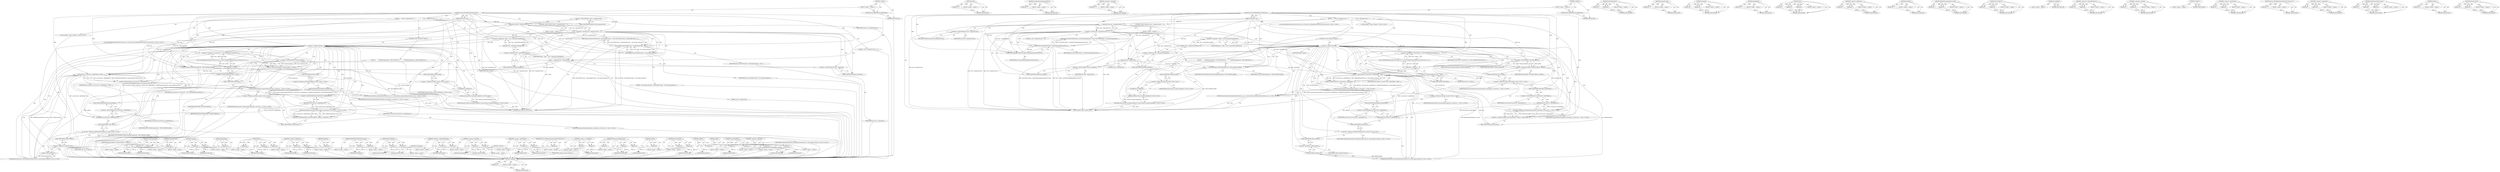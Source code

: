 digraph "JSValue.encode" {
vulnerable_205 [label=<(METHOD,asObject)>];
vulnerable_206 [label=<(PARAM,p1)>];
vulnerable_207 [label=<(BLOCK,&lt;empty&gt;,&lt;empty&gt;)>];
vulnerable_208 [label=<(METHOD_RETURN,ANY)>];
vulnerable_186 [label=<(METHOD,callee)>];
vulnerable_187 [label=<(PARAM,p1)>];
vulnerable_188 [label=<(BLOCK,&lt;empty&gt;,&lt;empty&gt;)>];
vulnerable_189 [label=<(METHOD_RETURN,ANY)>];
vulnerable_141 [label=<(METHOD,createTypeError)>];
vulnerable_142 [label=<(PARAM,p1)>];
vulnerable_143 [label=<(PARAM,p2)>];
vulnerable_144 [label=<(BLOCK,&lt;empty&gt;,&lt;empty&gt;)>];
vulnerable_145 [label=<(METHOD_RETURN,ANY)>];
vulnerable_165 [label=<(METHOD,&lt;operator&gt;.logicalNot)>];
vulnerable_166 [label=<(PARAM,p1)>];
vulnerable_167 [label=<(BLOCK,&lt;empty&gt;,&lt;empty&gt;)>];
vulnerable_168 [label=<(METHOD_RETURN,ANY)>];
vulnerable_6 [label=<(METHOD,&lt;global&gt;)<SUB>1</SUB>>];
vulnerable_7 [label=<(BLOCK,&lt;empty&gt;,&lt;empty&gt;)<SUB>1</SUB>>];
vulnerable_8 [label=<(UNKNOWN,EncodedJSValue,EncodedJSValue)<SUB>1</SUB>>];
vulnerable_9 [label=<(METHOD,constructJSWebKitMutationObserver)<SUB>1</SUB>>];
vulnerable_10 [label=<(PARAM,ExecState* exec)<SUB>1</SUB>>];
vulnerable_11 [label=<(BLOCK,{
     if (exec-&gt;argumentCount() &lt; 1)
        r...,{
     if (exec-&gt;argumentCount() &lt; 1)
        r...)<SUB>2</SUB>>];
vulnerable_12 [label=<(CONTROL_STRUCTURE,IF,if (exec-&gt;argumentCount() &lt; 1))<SUB>3</SUB>>];
vulnerable_13 [label=<(&lt;operator&gt;.lessThan,exec-&gt;argumentCount() &lt; 1)<SUB>3</SUB>>];
vulnerable_14 [label=<(argumentCount,exec-&gt;argumentCount())<SUB>3</SUB>>];
vulnerable_15 [label=<(&lt;operator&gt;.indirectFieldAccess,exec-&gt;argumentCount)<SUB>3</SUB>>];
vulnerable_16 [label=<(IDENTIFIER,exec,exec-&gt;argumentCount())<SUB>3</SUB>>];
vulnerable_17 [label=<(FIELD_IDENTIFIER,argumentCount,argumentCount)<SUB>3</SUB>>];
vulnerable_18 [label=<(LITERAL,1,exec-&gt;argumentCount() &lt; 1)<SUB>3</SUB>>];
vulnerable_19 [label=<(BLOCK,&lt;empty&gt;,&lt;empty&gt;)<SUB>4</SUB>>];
vulnerable_20 [label=<(RETURN,return throwVMError(exec, createTypeError(exec,...,return throwVMError(exec, createTypeError(exec,...)<SUB>4</SUB>>];
vulnerable_21 [label=<(throwVMError,throwVMError(exec, createTypeError(exec, &quot;Not e...)<SUB>4</SUB>>];
vulnerable_22 [label=<(IDENTIFIER,exec,throwVMError(exec, createTypeError(exec, &quot;Not e...)<SUB>4</SUB>>];
vulnerable_23 [label=<(createTypeError,createTypeError(exec, &quot;Not enough arguments&quot;))<SUB>4</SUB>>];
vulnerable_24 [label=<(IDENTIFIER,exec,createTypeError(exec, &quot;Not enough arguments&quot;))<SUB>4</SUB>>];
vulnerable_25 [label=<(LITERAL,&quot;Not enough arguments&quot;,createTypeError(exec, &quot;Not enough arguments&quot;))<SUB>4</SUB>>];
vulnerable_26 [label="<(LOCAL,JSObject* object: JSObject*)<SUB>6</SUB>>"];
vulnerable_27 [label=<(&lt;operator&gt;.assignment,* object = exec-&gt;argument(0).getObject())<SUB>6</SUB>>];
vulnerable_28 [label=<(IDENTIFIER,object,* object = exec-&gt;argument(0).getObject())<SUB>6</SUB>>];
vulnerable_29 [label=<(getObject,exec-&gt;argument(0).getObject())<SUB>6</SUB>>];
vulnerable_30 [label=<(&lt;operator&gt;.fieldAccess,exec-&gt;argument(0).getObject)<SUB>6</SUB>>];
vulnerable_31 [label=<(argument,exec-&gt;argument(0))<SUB>6</SUB>>];
vulnerable_32 [label=<(&lt;operator&gt;.indirectFieldAccess,exec-&gt;argument)<SUB>6</SUB>>];
vulnerable_33 [label=<(IDENTIFIER,exec,exec-&gt;argument(0))<SUB>6</SUB>>];
vulnerable_34 [label=<(FIELD_IDENTIFIER,argument,argument)<SUB>6</SUB>>];
vulnerable_35 [label=<(LITERAL,0,exec-&gt;argument(0))<SUB>6</SUB>>];
vulnerable_36 [label=<(FIELD_IDENTIFIER,getObject,getObject)<SUB>6</SUB>>];
vulnerable_37 [label=<(CONTROL_STRUCTURE,IF,if (!object))<SUB>7</SUB>>];
vulnerable_38 [label=<(&lt;operator&gt;.logicalNot,!object)<SUB>7</SUB>>];
vulnerable_39 [label=<(IDENTIFIER,object,!object)<SUB>7</SUB>>];
vulnerable_40 [label=<(BLOCK,{
        setDOMException(exec, TYPE_MISMATCH_E...,{
        setDOMException(exec, TYPE_MISMATCH_E...)<SUB>7</SUB>>];
vulnerable_41 [label=<(setDOMException,setDOMException(exec, TYPE_MISMATCH_ERR))<SUB>8</SUB>>];
vulnerable_42 [label=<(IDENTIFIER,exec,setDOMException(exec, TYPE_MISMATCH_ERR))<SUB>8</SUB>>];
vulnerable_43 [label=<(IDENTIFIER,TYPE_MISMATCH_ERR,setDOMException(exec, TYPE_MISMATCH_ERR))<SUB>8</SUB>>];
vulnerable_44 [label="<(RETURN,return JSValue::encode(jsUndefined());,return JSValue::encode(jsUndefined());)<SUB>9</SUB>>"];
vulnerable_45 [label="<(JSValue.encode,JSValue::encode(jsUndefined()))<SUB>9</SUB>>"];
vulnerable_46 [label="<(&lt;operator&gt;.fieldAccess,JSValue::encode)<SUB>9</SUB>>"];
vulnerable_47 [label="<(IDENTIFIER,JSValue,JSValue::encode(jsUndefined()))<SUB>9</SUB>>"];
vulnerable_48 [label=<(FIELD_IDENTIFIER,encode,encode)<SUB>9</SUB>>];
vulnerable_49 [label=<(jsUndefined,jsUndefined())<SUB>9</SUB>>];
vulnerable_50 [label="<(LOCAL,JSWebKitMutationObserverConstructor* jsConstructor: JSWebKitMutationObserverConstructor*)<SUB>12</SUB>>"];
vulnerable_51 [label=<(&lt;operator&gt;.assignment,* jsConstructor = jsCast&lt;JSWebKitMutationObserv...)<SUB>12</SUB>>];
vulnerable_52 [label=<(IDENTIFIER,jsConstructor,* jsConstructor = jsCast&lt;JSWebKitMutationObserv...)<SUB>12</SUB>>];
vulnerable_53 [label=<(jsCast&lt;JSWebKitMutationObserverConstructor*&gt;,jsCast&lt;JSWebKitMutationObserverConstructor*&gt;(ex...)<SUB>12</SUB>>];
vulnerable_54 [label=<(callee,exec-&gt;callee())<SUB>12</SUB>>];
vulnerable_55 [label=<(&lt;operator&gt;.indirectFieldAccess,exec-&gt;callee)<SUB>12</SUB>>];
vulnerable_56 [label=<(IDENTIFIER,exec,exec-&gt;callee())<SUB>12</SUB>>];
vulnerable_57 [label=<(FIELD_IDENTIFIER,callee,callee)<SUB>12</SUB>>];
vulnerable_58 [label=<(&lt;operator&gt;.assignment,RefPtr&lt;MutationCallback&gt; callback = JSMutationC...)<SUB>13</SUB>>];
vulnerable_59 [label=<(&lt;operator&gt;.greaterThan,RefPtr&lt;MutationCallback&gt; callback)<SUB>13</SUB>>];
vulnerable_60 [label=<(&lt;operator&gt;.lessThan,RefPtr&lt;MutationCallback)<SUB>13</SUB>>];
vulnerable_61 [label=<(IDENTIFIER,RefPtr,RefPtr&lt;MutationCallback)<SUB>13</SUB>>];
vulnerable_62 [label=<(IDENTIFIER,MutationCallback,RefPtr&lt;MutationCallback)<SUB>13</SUB>>];
vulnerable_63 [label=<(IDENTIFIER,callback,RefPtr&lt;MutationCallback&gt; callback)<SUB>13</SUB>>];
vulnerable_64 [label="<(JSMutationCallback.create,JSMutationCallback::create(object, jsConstructo...)<SUB>13</SUB>>"];
vulnerable_65 [label="<(&lt;operator&gt;.fieldAccess,JSMutationCallback::create)<SUB>13</SUB>>"];
vulnerable_66 [label="<(IDENTIFIER,JSMutationCallback,JSMutationCallback::create(object, jsConstructo...)<SUB>13</SUB>>"];
vulnerable_67 [label=<(FIELD_IDENTIFIER,create,create)<SUB>13</SUB>>];
vulnerable_68 [label="<(IDENTIFIER,object,JSMutationCallback::create(object, jsConstructo...)<SUB>13</SUB>>"];
vulnerable_69 [label=<(globalObject,jsConstructor-&gt;globalObject())<SUB>13</SUB>>];
vulnerable_70 [label=<(&lt;operator&gt;.indirectFieldAccess,jsConstructor-&gt;globalObject)<SUB>13</SUB>>];
vulnerable_71 [label=<(IDENTIFIER,jsConstructor,jsConstructor-&gt;globalObject())<SUB>13</SUB>>];
vulnerable_72 [label=<(FIELD_IDENTIFIER,globalObject,globalObject)<SUB>13</SUB>>];
vulnerable_73 [label="<(RETURN,return JSValue::encode(asObject(toJS(exec, jsCo...,return JSValue::encode(asObject(toJS(exec, jsCo...)<SUB>14</SUB>>"];
vulnerable_74 [label="<(JSValue.encode,JSValue::encode(asObject(toJS(exec, jsConstruct...)<SUB>14</SUB>>"];
vulnerable_75 [label="<(&lt;operator&gt;.fieldAccess,JSValue::encode)<SUB>14</SUB>>"];
vulnerable_76 [label="<(IDENTIFIER,JSValue,JSValue::encode(asObject(toJS(exec, jsConstruct...)<SUB>14</SUB>>"];
vulnerable_77 [label=<(FIELD_IDENTIFIER,encode,encode)<SUB>14</SUB>>];
vulnerable_78 [label=<(asObject,asObject(toJS(exec, jsConstructor-&gt;globalObject...)<SUB>14</SUB>>];
vulnerable_79 [label=<(toJS,toJS(exec, jsConstructor-&gt;globalObject(), WebKi...)<SUB>14</SUB>>];
vulnerable_80 [label=<(IDENTIFIER,exec,toJS(exec, jsConstructor-&gt;globalObject(), WebKi...)<SUB>14</SUB>>];
vulnerable_81 [label=<(globalObject,jsConstructor-&gt;globalObject())<SUB>14</SUB>>];
vulnerable_82 [label=<(&lt;operator&gt;.indirectFieldAccess,jsConstructor-&gt;globalObject)<SUB>14</SUB>>];
vulnerable_83 [label=<(IDENTIFIER,jsConstructor,jsConstructor-&gt;globalObject())<SUB>14</SUB>>];
vulnerable_84 [label=<(FIELD_IDENTIFIER,globalObject,globalObject)<SUB>14</SUB>>];
vulnerable_85 [label="<(WebKitMutationObserver.create,WebKitMutationObserver::create(callback.release()))<SUB>14</SUB>>"];
vulnerable_86 [label="<(&lt;operator&gt;.fieldAccess,WebKitMutationObserver::create)<SUB>14</SUB>>"];
vulnerable_87 [label="<(IDENTIFIER,WebKitMutationObserver,WebKitMutationObserver::create(callback.release()))<SUB>14</SUB>>"];
vulnerable_88 [label=<(FIELD_IDENTIFIER,create,create)<SUB>14</SUB>>];
vulnerable_89 [label=<(release,callback.release())<SUB>14</SUB>>];
vulnerable_90 [label=<(&lt;operator&gt;.fieldAccess,callback.release)<SUB>14</SUB>>];
vulnerable_91 [label=<(IDENTIFIER,callback,callback.release())<SUB>14</SUB>>];
vulnerable_92 [label=<(FIELD_IDENTIFIER,release,release)<SUB>14</SUB>>];
vulnerable_93 [label=<(METHOD_RETURN,JSC_HOST_CALL)<SUB>1</SUB>>];
vulnerable_95 [label=<(METHOD_RETURN,ANY)<SUB>1</SUB>>];
vulnerable_169 [label=<(METHOD,setDOMException)>];
vulnerable_170 [label=<(PARAM,p1)>];
vulnerable_171 [label=<(PARAM,p2)>];
vulnerable_172 [label=<(BLOCK,&lt;empty&gt;,&lt;empty&gt;)>];
vulnerable_173 [label=<(METHOD_RETURN,ANY)>];
vulnerable_127 [label=<(METHOD,argumentCount)>];
vulnerable_128 [label=<(PARAM,p1)>];
vulnerable_129 [label=<(BLOCK,&lt;empty&gt;,&lt;empty&gt;)>];
vulnerable_130 [label=<(METHOD_RETURN,ANY)>];
vulnerable_160 [label=<(METHOD,argument)>];
vulnerable_161 [label=<(PARAM,p1)>];
vulnerable_162 [label=<(PARAM,p2)>];
vulnerable_163 [label=<(BLOCK,&lt;empty&gt;,&lt;empty&gt;)>];
vulnerable_164 [label=<(METHOD_RETURN,ANY)>];
vulnerable_201 [label=<(METHOD,globalObject)>];
vulnerable_202 [label=<(PARAM,p1)>];
vulnerable_203 [label=<(BLOCK,&lt;empty&gt;,&lt;empty&gt;)>];
vulnerable_204 [label=<(METHOD_RETURN,ANY)>];
vulnerable_209 [label=<(METHOD,toJS)>];
vulnerable_210 [label=<(PARAM,p1)>];
vulnerable_211 [label=<(PARAM,p2)>];
vulnerable_212 [label=<(PARAM,p3)>];
vulnerable_213 [label=<(BLOCK,&lt;empty&gt;,&lt;empty&gt;)>];
vulnerable_214 [label=<(METHOD_RETURN,ANY)>];
vulnerable_155 [label=<(METHOD,&lt;operator&gt;.fieldAccess)>];
vulnerable_156 [label=<(PARAM,p1)>];
vulnerable_157 [label=<(PARAM,p2)>];
vulnerable_158 [label=<(BLOCK,&lt;empty&gt;,&lt;empty&gt;)>];
vulnerable_159 [label=<(METHOD_RETURN,ANY)>];
vulnerable_151 [label=<(METHOD,getObject)>];
vulnerable_152 [label=<(PARAM,p1)>];
vulnerable_153 [label=<(BLOCK,&lt;empty&gt;,&lt;empty&gt;)>];
vulnerable_154 [label=<(METHOD_RETURN,ANY)>];
vulnerable_215 [label=<(METHOD,WebKitMutationObserver.create)>];
vulnerable_216 [label=<(PARAM,p1)>];
vulnerable_217 [label=<(PARAM,p2)>];
vulnerable_218 [label=<(BLOCK,&lt;empty&gt;,&lt;empty&gt;)>];
vulnerable_219 [label=<(METHOD_RETURN,ANY)>];
vulnerable_136 [label=<(METHOD,throwVMError)>];
vulnerable_137 [label=<(PARAM,p1)>];
vulnerable_138 [label=<(PARAM,p2)>];
vulnerable_139 [label=<(BLOCK,&lt;empty&gt;,&lt;empty&gt;)>];
vulnerable_140 [label=<(METHOD_RETURN,ANY)>];
vulnerable_179 [label=<(METHOD,jsUndefined)>];
vulnerable_180 [label=<(BLOCK,&lt;empty&gt;,&lt;empty&gt;)>];
vulnerable_181 [label=<(METHOD_RETURN,ANY)>];
vulnerable_131 [label=<(METHOD,&lt;operator&gt;.indirectFieldAccess)>];
vulnerable_132 [label=<(PARAM,p1)>];
vulnerable_133 [label=<(PARAM,p2)>];
vulnerable_134 [label=<(BLOCK,&lt;empty&gt;,&lt;empty&gt;)>];
vulnerable_135 [label=<(METHOD_RETURN,ANY)>];
vulnerable_122 [label=<(METHOD,&lt;operator&gt;.lessThan)>];
vulnerable_123 [label=<(PARAM,p1)>];
vulnerable_124 [label=<(PARAM,p2)>];
vulnerable_125 [label=<(BLOCK,&lt;empty&gt;,&lt;empty&gt;)>];
vulnerable_126 [label=<(METHOD_RETURN,ANY)>];
vulnerable_116 [label=<(METHOD,&lt;global&gt;)<SUB>1</SUB>>];
vulnerable_117 [label=<(BLOCK,&lt;empty&gt;,&lt;empty&gt;)>];
vulnerable_118 [label=<(METHOD_RETURN,ANY)>];
vulnerable_190 [label=<(METHOD,&lt;operator&gt;.greaterThan)>];
vulnerable_191 [label=<(PARAM,p1)>];
vulnerable_192 [label=<(PARAM,p2)>];
vulnerable_193 [label=<(BLOCK,&lt;empty&gt;,&lt;empty&gt;)>];
vulnerable_194 [label=<(METHOD_RETURN,ANY)>];
vulnerable_182 [label=<(METHOD,jsCast&lt;JSWebKitMutationObserverConstructor*&gt;)>];
vulnerable_183 [label=<(PARAM,p1)>];
vulnerable_184 [label=<(BLOCK,&lt;empty&gt;,&lt;empty&gt;)>];
vulnerable_185 [label=<(METHOD_RETURN,ANY)>];
vulnerable_146 [label=<(METHOD,&lt;operator&gt;.assignment)>];
vulnerable_147 [label=<(PARAM,p1)>];
vulnerable_148 [label=<(PARAM,p2)>];
vulnerable_149 [label=<(BLOCK,&lt;empty&gt;,&lt;empty&gt;)>];
vulnerable_150 [label=<(METHOD_RETURN,ANY)>];
vulnerable_195 [label=<(METHOD,JSMutationCallback.create)>];
vulnerable_196 [label=<(PARAM,p1)>];
vulnerable_197 [label=<(PARAM,p2)>];
vulnerable_198 [label=<(PARAM,p3)>];
vulnerable_199 [label=<(BLOCK,&lt;empty&gt;,&lt;empty&gt;)>];
vulnerable_200 [label=<(METHOD_RETURN,ANY)>];
vulnerable_220 [label=<(METHOD,release)>];
vulnerable_221 [label=<(PARAM,p1)>];
vulnerable_222 [label=<(BLOCK,&lt;empty&gt;,&lt;empty&gt;)>];
vulnerable_223 [label=<(METHOD_RETURN,ANY)>];
vulnerable_174 [label=<(METHOD,JSValue.encode)>];
vulnerable_175 [label=<(PARAM,p1)>];
vulnerable_176 [label=<(PARAM,p2)>];
vulnerable_177 [label=<(BLOCK,&lt;empty&gt;,&lt;empty&gt;)>];
vulnerable_178 [label=<(METHOD_RETURN,ANY)>];
fixed_201 [label=<(METHOD,asObject)>];
fixed_202 [label=<(PARAM,p1)>];
fixed_203 [label=<(BLOCK,&lt;empty&gt;,&lt;empty&gt;)>];
fixed_204 [label=<(METHOD_RETURN,ANY)>];
fixed_182 [label=<(METHOD,callee)>];
fixed_183 [label=<(PARAM,p1)>];
fixed_184 [label=<(BLOCK,&lt;empty&gt;,&lt;empty&gt;)>];
fixed_185 [label=<(METHOD_RETURN,ANY)>];
fixed_138 [label=<(METHOD,createNotEnoughArgumentsError)>];
fixed_139 [label=<(PARAM,p1)>];
fixed_140 [label=<(BLOCK,&lt;empty&gt;,&lt;empty&gt;)>];
fixed_141 [label=<(METHOD_RETURN,ANY)>];
fixed_161 [label=<(METHOD,&lt;operator&gt;.logicalNot)>];
fixed_162 [label=<(PARAM,p1)>];
fixed_163 [label=<(BLOCK,&lt;empty&gt;,&lt;empty&gt;)>];
fixed_164 [label=<(METHOD_RETURN,ANY)>];
fixed_6 [label=<(METHOD,&lt;global&gt;)<SUB>1</SUB>>];
fixed_7 [label=<(BLOCK,&lt;empty&gt;,&lt;empty&gt;)<SUB>1</SUB>>];
fixed_8 [label=<(UNKNOWN,EncodedJSValue,EncodedJSValue)<SUB>1</SUB>>];
fixed_9 [label=<(METHOD,constructJSWebKitMutationObserver)<SUB>1</SUB>>];
fixed_10 [label=<(PARAM,ExecState* exec)<SUB>1</SUB>>];
fixed_11 [label=<(BLOCK,{
     if (exec-&gt;argumentCount() &lt; 1)
        r...,{
     if (exec-&gt;argumentCount() &lt; 1)
        r...)<SUB>2</SUB>>];
fixed_12 [label=<(CONTROL_STRUCTURE,IF,if (exec-&gt;argumentCount() &lt; 1))<SUB>3</SUB>>];
fixed_13 [label=<(&lt;operator&gt;.lessThan,exec-&gt;argumentCount() &lt; 1)<SUB>3</SUB>>];
fixed_14 [label=<(argumentCount,exec-&gt;argumentCount())<SUB>3</SUB>>];
fixed_15 [label=<(&lt;operator&gt;.indirectFieldAccess,exec-&gt;argumentCount)<SUB>3</SUB>>];
fixed_16 [label=<(IDENTIFIER,exec,exec-&gt;argumentCount())<SUB>3</SUB>>];
fixed_17 [label=<(FIELD_IDENTIFIER,argumentCount,argumentCount)<SUB>3</SUB>>];
fixed_18 [label=<(LITERAL,1,exec-&gt;argumentCount() &lt; 1)<SUB>3</SUB>>];
fixed_19 [label=<(BLOCK,&lt;empty&gt;,&lt;empty&gt;)<SUB>4</SUB>>];
fixed_20 [label=<(RETURN,return throwVMError(exec, createNotEnoughArgume...,return throwVMError(exec, createNotEnoughArgume...)<SUB>4</SUB>>];
fixed_21 [label=<(throwVMError,throwVMError(exec, createNotEnoughArgumentsErro...)<SUB>4</SUB>>];
fixed_22 [label=<(IDENTIFIER,exec,throwVMError(exec, createNotEnoughArgumentsErro...)<SUB>4</SUB>>];
fixed_23 [label=<(createNotEnoughArgumentsError,createNotEnoughArgumentsError(exec))<SUB>4</SUB>>];
fixed_24 [label=<(IDENTIFIER,exec,createNotEnoughArgumentsError(exec))<SUB>4</SUB>>];
fixed_25 [label="<(LOCAL,JSObject* object: JSObject*)<SUB>6</SUB>>"];
fixed_26 [label=<(&lt;operator&gt;.assignment,* object = exec-&gt;argument(0).getObject())<SUB>6</SUB>>];
fixed_27 [label=<(IDENTIFIER,object,* object = exec-&gt;argument(0).getObject())<SUB>6</SUB>>];
fixed_28 [label=<(getObject,exec-&gt;argument(0).getObject())<SUB>6</SUB>>];
fixed_29 [label=<(&lt;operator&gt;.fieldAccess,exec-&gt;argument(0).getObject)<SUB>6</SUB>>];
fixed_30 [label=<(argument,exec-&gt;argument(0))<SUB>6</SUB>>];
fixed_31 [label=<(&lt;operator&gt;.indirectFieldAccess,exec-&gt;argument)<SUB>6</SUB>>];
fixed_32 [label=<(IDENTIFIER,exec,exec-&gt;argument(0))<SUB>6</SUB>>];
fixed_33 [label=<(FIELD_IDENTIFIER,argument,argument)<SUB>6</SUB>>];
fixed_34 [label=<(LITERAL,0,exec-&gt;argument(0))<SUB>6</SUB>>];
fixed_35 [label=<(FIELD_IDENTIFIER,getObject,getObject)<SUB>6</SUB>>];
fixed_36 [label=<(CONTROL_STRUCTURE,IF,if (!object))<SUB>7</SUB>>];
fixed_37 [label=<(&lt;operator&gt;.logicalNot,!object)<SUB>7</SUB>>];
fixed_38 [label=<(IDENTIFIER,object,!object)<SUB>7</SUB>>];
fixed_39 [label=<(BLOCK,{
        setDOMException(exec, TYPE_MISMATCH_E...,{
        setDOMException(exec, TYPE_MISMATCH_E...)<SUB>7</SUB>>];
fixed_40 [label=<(setDOMException,setDOMException(exec, TYPE_MISMATCH_ERR))<SUB>8</SUB>>];
fixed_41 [label=<(IDENTIFIER,exec,setDOMException(exec, TYPE_MISMATCH_ERR))<SUB>8</SUB>>];
fixed_42 [label=<(IDENTIFIER,TYPE_MISMATCH_ERR,setDOMException(exec, TYPE_MISMATCH_ERR))<SUB>8</SUB>>];
fixed_43 [label="<(RETURN,return JSValue::encode(jsUndefined());,return JSValue::encode(jsUndefined());)<SUB>9</SUB>>"];
fixed_44 [label="<(JSValue.encode,JSValue::encode(jsUndefined()))<SUB>9</SUB>>"];
fixed_45 [label="<(&lt;operator&gt;.fieldAccess,JSValue::encode)<SUB>9</SUB>>"];
fixed_46 [label="<(IDENTIFIER,JSValue,JSValue::encode(jsUndefined()))<SUB>9</SUB>>"];
fixed_47 [label=<(FIELD_IDENTIFIER,encode,encode)<SUB>9</SUB>>];
fixed_48 [label=<(jsUndefined,jsUndefined())<SUB>9</SUB>>];
fixed_49 [label="<(LOCAL,JSWebKitMutationObserverConstructor* jsConstructor: JSWebKitMutationObserverConstructor*)<SUB>12</SUB>>"];
fixed_50 [label=<(&lt;operator&gt;.assignment,* jsConstructor = jsCast&lt;JSWebKitMutationObserv...)<SUB>12</SUB>>];
fixed_51 [label=<(IDENTIFIER,jsConstructor,* jsConstructor = jsCast&lt;JSWebKitMutationObserv...)<SUB>12</SUB>>];
fixed_52 [label=<(jsCast&lt;JSWebKitMutationObserverConstructor*&gt;,jsCast&lt;JSWebKitMutationObserverConstructor*&gt;(ex...)<SUB>12</SUB>>];
fixed_53 [label=<(callee,exec-&gt;callee())<SUB>12</SUB>>];
fixed_54 [label=<(&lt;operator&gt;.indirectFieldAccess,exec-&gt;callee)<SUB>12</SUB>>];
fixed_55 [label=<(IDENTIFIER,exec,exec-&gt;callee())<SUB>12</SUB>>];
fixed_56 [label=<(FIELD_IDENTIFIER,callee,callee)<SUB>12</SUB>>];
fixed_57 [label=<(&lt;operator&gt;.assignment,RefPtr&lt;MutationCallback&gt; callback = JSMutationC...)<SUB>13</SUB>>];
fixed_58 [label=<(&lt;operator&gt;.greaterThan,RefPtr&lt;MutationCallback&gt; callback)<SUB>13</SUB>>];
fixed_59 [label=<(&lt;operator&gt;.lessThan,RefPtr&lt;MutationCallback)<SUB>13</SUB>>];
fixed_60 [label=<(IDENTIFIER,RefPtr,RefPtr&lt;MutationCallback)<SUB>13</SUB>>];
fixed_61 [label=<(IDENTIFIER,MutationCallback,RefPtr&lt;MutationCallback)<SUB>13</SUB>>];
fixed_62 [label=<(IDENTIFIER,callback,RefPtr&lt;MutationCallback&gt; callback)<SUB>13</SUB>>];
fixed_63 [label="<(JSMutationCallback.create,JSMutationCallback::create(object, jsConstructo...)<SUB>13</SUB>>"];
fixed_64 [label="<(&lt;operator&gt;.fieldAccess,JSMutationCallback::create)<SUB>13</SUB>>"];
fixed_65 [label="<(IDENTIFIER,JSMutationCallback,JSMutationCallback::create(object, jsConstructo...)<SUB>13</SUB>>"];
fixed_66 [label=<(FIELD_IDENTIFIER,create,create)<SUB>13</SUB>>];
fixed_67 [label="<(IDENTIFIER,object,JSMutationCallback::create(object, jsConstructo...)<SUB>13</SUB>>"];
fixed_68 [label=<(globalObject,jsConstructor-&gt;globalObject())<SUB>13</SUB>>];
fixed_69 [label=<(&lt;operator&gt;.indirectFieldAccess,jsConstructor-&gt;globalObject)<SUB>13</SUB>>];
fixed_70 [label=<(IDENTIFIER,jsConstructor,jsConstructor-&gt;globalObject())<SUB>13</SUB>>];
fixed_71 [label=<(FIELD_IDENTIFIER,globalObject,globalObject)<SUB>13</SUB>>];
fixed_72 [label="<(RETURN,return JSValue::encode(asObject(toJS(exec, jsCo...,return JSValue::encode(asObject(toJS(exec, jsCo...)<SUB>14</SUB>>"];
fixed_73 [label="<(JSValue.encode,JSValue::encode(asObject(toJS(exec, jsConstruct...)<SUB>14</SUB>>"];
fixed_74 [label="<(&lt;operator&gt;.fieldAccess,JSValue::encode)<SUB>14</SUB>>"];
fixed_75 [label="<(IDENTIFIER,JSValue,JSValue::encode(asObject(toJS(exec, jsConstruct...)<SUB>14</SUB>>"];
fixed_76 [label=<(FIELD_IDENTIFIER,encode,encode)<SUB>14</SUB>>];
fixed_77 [label=<(asObject,asObject(toJS(exec, jsConstructor-&gt;globalObject...)<SUB>14</SUB>>];
fixed_78 [label=<(toJS,toJS(exec, jsConstructor-&gt;globalObject(), WebKi...)<SUB>14</SUB>>];
fixed_79 [label=<(IDENTIFIER,exec,toJS(exec, jsConstructor-&gt;globalObject(), WebKi...)<SUB>14</SUB>>];
fixed_80 [label=<(globalObject,jsConstructor-&gt;globalObject())<SUB>14</SUB>>];
fixed_81 [label=<(&lt;operator&gt;.indirectFieldAccess,jsConstructor-&gt;globalObject)<SUB>14</SUB>>];
fixed_82 [label=<(IDENTIFIER,jsConstructor,jsConstructor-&gt;globalObject())<SUB>14</SUB>>];
fixed_83 [label=<(FIELD_IDENTIFIER,globalObject,globalObject)<SUB>14</SUB>>];
fixed_84 [label="<(WebKitMutationObserver.create,WebKitMutationObserver::create(callback.release()))<SUB>14</SUB>>"];
fixed_85 [label="<(&lt;operator&gt;.fieldAccess,WebKitMutationObserver::create)<SUB>14</SUB>>"];
fixed_86 [label="<(IDENTIFIER,WebKitMutationObserver,WebKitMutationObserver::create(callback.release()))<SUB>14</SUB>>"];
fixed_87 [label=<(FIELD_IDENTIFIER,create,create)<SUB>14</SUB>>];
fixed_88 [label=<(release,callback.release())<SUB>14</SUB>>];
fixed_89 [label=<(&lt;operator&gt;.fieldAccess,callback.release)<SUB>14</SUB>>];
fixed_90 [label=<(IDENTIFIER,callback,callback.release())<SUB>14</SUB>>];
fixed_91 [label=<(FIELD_IDENTIFIER,release,release)<SUB>14</SUB>>];
fixed_92 [label=<(METHOD_RETURN,JSC_HOST_CALL)<SUB>1</SUB>>];
fixed_94 [label=<(METHOD_RETURN,ANY)<SUB>1</SUB>>];
fixed_165 [label=<(METHOD,setDOMException)>];
fixed_166 [label=<(PARAM,p1)>];
fixed_167 [label=<(PARAM,p2)>];
fixed_168 [label=<(BLOCK,&lt;empty&gt;,&lt;empty&gt;)>];
fixed_169 [label=<(METHOD_RETURN,ANY)>];
fixed_124 [label=<(METHOD,argumentCount)>];
fixed_125 [label=<(PARAM,p1)>];
fixed_126 [label=<(BLOCK,&lt;empty&gt;,&lt;empty&gt;)>];
fixed_127 [label=<(METHOD_RETURN,ANY)>];
fixed_156 [label=<(METHOD,argument)>];
fixed_157 [label=<(PARAM,p1)>];
fixed_158 [label=<(PARAM,p2)>];
fixed_159 [label=<(BLOCK,&lt;empty&gt;,&lt;empty&gt;)>];
fixed_160 [label=<(METHOD_RETURN,ANY)>];
fixed_197 [label=<(METHOD,globalObject)>];
fixed_198 [label=<(PARAM,p1)>];
fixed_199 [label=<(BLOCK,&lt;empty&gt;,&lt;empty&gt;)>];
fixed_200 [label=<(METHOD_RETURN,ANY)>];
fixed_205 [label=<(METHOD,toJS)>];
fixed_206 [label=<(PARAM,p1)>];
fixed_207 [label=<(PARAM,p2)>];
fixed_208 [label=<(PARAM,p3)>];
fixed_209 [label=<(BLOCK,&lt;empty&gt;,&lt;empty&gt;)>];
fixed_210 [label=<(METHOD_RETURN,ANY)>];
fixed_151 [label=<(METHOD,&lt;operator&gt;.fieldAccess)>];
fixed_152 [label=<(PARAM,p1)>];
fixed_153 [label=<(PARAM,p2)>];
fixed_154 [label=<(BLOCK,&lt;empty&gt;,&lt;empty&gt;)>];
fixed_155 [label=<(METHOD_RETURN,ANY)>];
fixed_147 [label=<(METHOD,getObject)>];
fixed_148 [label=<(PARAM,p1)>];
fixed_149 [label=<(BLOCK,&lt;empty&gt;,&lt;empty&gt;)>];
fixed_150 [label=<(METHOD_RETURN,ANY)>];
fixed_211 [label=<(METHOD,WebKitMutationObserver.create)>];
fixed_212 [label=<(PARAM,p1)>];
fixed_213 [label=<(PARAM,p2)>];
fixed_214 [label=<(BLOCK,&lt;empty&gt;,&lt;empty&gt;)>];
fixed_215 [label=<(METHOD_RETURN,ANY)>];
fixed_133 [label=<(METHOD,throwVMError)>];
fixed_134 [label=<(PARAM,p1)>];
fixed_135 [label=<(PARAM,p2)>];
fixed_136 [label=<(BLOCK,&lt;empty&gt;,&lt;empty&gt;)>];
fixed_137 [label=<(METHOD_RETURN,ANY)>];
fixed_175 [label=<(METHOD,jsUndefined)>];
fixed_176 [label=<(BLOCK,&lt;empty&gt;,&lt;empty&gt;)>];
fixed_177 [label=<(METHOD_RETURN,ANY)>];
fixed_128 [label=<(METHOD,&lt;operator&gt;.indirectFieldAccess)>];
fixed_129 [label=<(PARAM,p1)>];
fixed_130 [label=<(PARAM,p2)>];
fixed_131 [label=<(BLOCK,&lt;empty&gt;,&lt;empty&gt;)>];
fixed_132 [label=<(METHOD_RETURN,ANY)>];
fixed_119 [label=<(METHOD,&lt;operator&gt;.lessThan)>];
fixed_120 [label=<(PARAM,p1)>];
fixed_121 [label=<(PARAM,p2)>];
fixed_122 [label=<(BLOCK,&lt;empty&gt;,&lt;empty&gt;)>];
fixed_123 [label=<(METHOD_RETURN,ANY)>];
fixed_113 [label=<(METHOD,&lt;global&gt;)<SUB>1</SUB>>];
fixed_114 [label=<(BLOCK,&lt;empty&gt;,&lt;empty&gt;)>];
fixed_115 [label=<(METHOD_RETURN,ANY)>];
fixed_186 [label=<(METHOD,&lt;operator&gt;.greaterThan)>];
fixed_187 [label=<(PARAM,p1)>];
fixed_188 [label=<(PARAM,p2)>];
fixed_189 [label=<(BLOCK,&lt;empty&gt;,&lt;empty&gt;)>];
fixed_190 [label=<(METHOD_RETURN,ANY)>];
fixed_178 [label=<(METHOD,jsCast&lt;JSWebKitMutationObserverConstructor*&gt;)>];
fixed_179 [label=<(PARAM,p1)>];
fixed_180 [label=<(BLOCK,&lt;empty&gt;,&lt;empty&gt;)>];
fixed_181 [label=<(METHOD_RETURN,ANY)>];
fixed_142 [label=<(METHOD,&lt;operator&gt;.assignment)>];
fixed_143 [label=<(PARAM,p1)>];
fixed_144 [label=<(PARAM,p2)>];
fixed_145 [label=<(BLOCK,&lt;empty&gt;,&lt;empty&gt;)>];
fixed_146 [label=<(METHOD_RETURN,ANY)>];
fixed_191 [label=<(METHOD,JSMutationCallback.create)>];
fixed_192 [label=<(PARAM,p1)>];
fixed_193 [label=<(PARAM,p2)>];
fixed_194 [label=<(PARAM,p3)>];
fixed_195 [label=<(BLOCK,&lt;empty&gt;,&lt;empty&gt;)>];
fixed_196 [label=<(METHOD_RETURN,ANY)>];
fixed_216 [label=<(METHOD,release)>];
fixed_217 [label=<(PARAM,p1)>];
fixed_218 [label=<(BLOCK,&lt;empty&gt;,&lt;empty&gt;)>];
fixed_219 [label=<(METHOD_RETURN,ANY)>];
fixed_170 [label=<(METHOD,JSValue.encode)>];
fixed_171 [label=<(PARAM,p1)>];
fixed_172 [label=<(PARAM,p2)>];
fixed_173 [label=<(BLOCK,&lt;empty&gt;,&lt;empty&gt;)>];
fixed_174 [label=<(METHOD_RETURN,ANY)>];
vulnerable_205 -> vulnerable_206  [key=0, label="AST: "];
vulnerable_205 -> vulnerable_206  [key=1, label="DDG: "];
vulnerable_205 -> vulnerable_207  [key=0, label="AST: "];
vulnerable_205 -> vulnerable_208  [key=0, label="AST: "];
vulnerable_205 -> vulnerable_208  [key=1, label="CFG: "];
vulnerable_206 -> vulnerable_208  [key=0, label="DDG: p1"];
vulnerable_207 -> fixed_201  [key=0];
vulnerable_208 -> fixed_201  [key=0];
vulnerable_186 -> vulnerable_187  [key=0, label="AST: "];
vulnerable_186 -> vulnerable_187  [key=1, label="DDG: "];
vulnerable_186 -> vulnerable_188  [key=0, label="AST: "];
vulnerable_186 -> vulnerable_189  [key=0, label="AST: "];
vulnerable_186 -> vulnerable_189  [key=1, label="CFG: "];
vulnerable_187 -> vulnerable_189  [key=0, label="DDG: p1"];
vulnerable_188 -> fixed_201  [key=0];
vulnerable_189 -> fixed_201  [key=0];
vulnerable_141 -> vulnerable_142  [key=0, label="AST: "];
vulnerable_141 -> vulnerable_142  [key=1, label="DDG: "];
vulnerable_141 -> vulnerable_144  [key=0, label="AST: "];
vulnerable_141 -> vulnerable_143  [key=0, label="AST: "];
vulnerable_141 -> vulnerable_143  [key=1, label="DDG: "];
vulnerable_141 -> vulnerable_145  [key=0, label="AST: "];
vulnerable_141 -> vulnerable_145  [key=1, label="CFG: "];
vulnerable_142 -> vulnerable_145  [key=0, label="DDG: p1"];
vulnerable_143 -> vulnerable_145  [key=0, label="DDG: p2"];
vulnerable_144 -> fixed_201  [key=0];
vulnerable_145 -> fixed_201  [key=0];
vulnerable_165 -> vulnerable_166  [key=0, label="AST: "];
vulnerable_165 -> vulnerable_166  [key=1, label="DDG: "];
vulnerable_165 -> vulnerable_167  [key=0, label="AST: "];
vulnerable_165 -> vulnerable_168  [key=0, label="AST: "];
vulnerable_165 -> vulnerable_168  [key=1, label="CFG: "];
vulnerable_166 -> vulnerable_168  [key=0, label="DDG: p1"];
vulnerable_167 -> fixed_201  [key=0];
vulnerable_168 -> fixed_201  [key=0];
vulnerable_6 -> vulnerable_7  [key=0, label="AST: "];
vulnerable_6 -> vulnerable_95  [key=0, label="AST: "];
vulnerable_6 -> vulnerable_8  [key=0, label="CFG: "];
vulnerable_7 -> vulnerable_8  [key=0, label="AST: "];
vulnerable_7 -> vulnerable_9  [key=0, label="AST: "];
vulnerable_8 -> vulnerable_95  [key=0, label="CFG: "];
vulnerable_9 -> vulnerable_10  [key=0, label="AST: "];
vulnerable_9 -> vulnerable_10  [key=1, label="DDG: "];
vulnerable_9 -> vulnerable_11  [key=0, label="AST: "];
vulnerable_9 -> vulnerable_93  [key=0, label="AST: "];
vulnerable_9 -> vulnerable_17  [key=0, label="CFG: "];
vulnerable_9 -> vulnerable_13  [key=0, label="DDG: "];
vulnerable_9 -> vulnerable_38  [key=0, label="DDG: "];
vulnerable_9 -> vulnerable_59  [key=0, label="DDG: "];
vulnerable_9 -> vulnerable_64  [key=0, label="DDG: "];
vulnerable_9 -> vulnerable_41  [key=0, label="DDG: "];
vulnerable_9 -> vulnerable_60  [key=0, label="DDG: "];
vulnerable_9 -> vulnerable_21  [key=0, label="DDG: "];
vulnerable_9 -> vulnerable_31  [key=0, label="DDG: "];
vulnerable_9 -> vulnerable_45  [key=0, label="DDG: "];
vulnerable_9 -> vulnerable_79  [key=0, label="DDG: "];
vulnerable_9 -> vulnerable_23  [key=0, label="DDG: "];
vulnerable_10 -> vulnerable_14  [key=0, label="DDG: exec"];
vulnerable_10 -> vulnerable_41  [key=0, label="DDG: exec"];
vulnerable_10 -> vulnerable_54  [key=0, label="DDG: exec"];
vulnerable_10 -> vulnerable_31  [key=0, label="DDG: exec"];
vulnerable_10 -> vulnerable_79  [key=0, label="DDG: exec"];
vulnerable_10 -> vulnerable_23  [key=0, label="DDG: exec"];
vulnerable_11 -> vulnerable_12  [key=0, label="AST: "];
vulnerable_11 -> vulnerable_26  [key=0, label="AST: "];
vulnerable_11 -> vulnerable_27  [key=0, label="AST: "];
vulnerable_11 -> vulnerable_37  [key=0, label="AST: "];
vulnerable_11 -> vulnerable_50  [key=0, label="AST: "];
vulnerable_11 -> vulnerable_51  [key=0, label="AST: "];
vulnerable_11 -> vulnerable_58  [key=0, label="AST: "];
vulnerable_11 -> vulnerable_73  [key=0, label="AST: "];
vulnerable_12 -> vulnerable_13  [key=0, label="AST: "];
vulnerable_12 -> vulnerable_19  [key=0, label="AST: "];
vulnerable_13 -> vulnerable_14  [key=0, label="AST: "];
vulnerable_13 -> vulnerable_18  [key=0, label="AST: "];
vulnerable_13 -> vulnerable_23  [key=0, label="CFG: "];
vulnerable_13 -> vulnerable_23  [key=1, label="CDG: "];
vulnerable_13 -> vulnerable_34  [key=0, label="CFG: "];
vulnerable_13 -> vulnerable_34  [key=1, label="CDG: "];
vulnerable_13 -> vulnerable_93  [key=0, label="DDG: exec-&gt;argumentCount()"];
vulnerable_13 -> vulnerable_93  [key=1, label="DDG: exec-&gt;argumentCount() &lt; 1"];
vulnerable_13 -> vulnerable_30  [key=0, label="CDG: "];
vulnerable_13 -> vulnerable_21  [key=0, label="CDG: "];
vulnerable_13 -> vulnerable_32  [key=0, label="CDG: "];
vulnerable_13 -> vulnerable_20  [key=0, label="CDG: "];
vulnerable_13 -> vulnerable_38  [key=0, label="CDG: "];
vulnerable_13 -> vulnerable_27  [key=0, label="CDG: "];
vulnerable_13 -> vulnerable_29  [key=0, label="CDG: "];
vulnerable_13 -> vulnerable_36  [key=0, label="CDG: "];
vulnerable_13 -> vulnerable_31  [key=0, label="CDG: "];
vulnerable_14 -> vulnerable_15  [key=0, label="AST: "];
vulnerable_14 -> vulnerable_13  [key=0, label="CFG: "];
vulnerable_14 -> vulnerable_13  [key=1, label="DDG: exec-&gt;argumentCount"];
vulnerable_14 -> vulnerable_93  [key=0, label="DDG: exec-&gt;argumentCount"];
vulnerable_14 -> vulnerable_41  [key=0, label="DDG: exec-&gt;argumentCount"];
vulnerable_14 -> vulnerable_21  [key=0, label="DDG: exec-&gt;argumentCount"];
vulnerable_14 -> vulnerable_79  [key=0, label="DDG: exec-&gt;argumentCount"];
vulnerable_14 -> vulnerable_23  [key=0, label="DDG: exec-&gt;argumentCount"];
vulnerable_15 -> vulnerable_16  [key=0, label="AST: "];
vulnerable_15 -> vulnerable_17  [key=0, label="AST: "];
vulnerable_15 -> vulnerable_14  [key=0, label="CFG: "];
vulnerable_16 -> fixed_201  [key=0];
vulnerable_17 -> vulnerable_15  [key=0, label="CFG: "];
vulnerable_18 -> fixed_201  [key=0];
vulnerable_19 -> vulnerable_20  [key=0, label="AST: "];
vulnerable_20 -> vulnerable_21  [key=0, label="AST: "];
vulnerable_20 -> vulnerable_93  [key=0, label="CFG: "];
vulnerable_20 -> vulnerable_93  [key=1, label="DDG: &lt;RET&gt;"];
vulnerable_21 -> vulnerable_22  [key=0, label="AST: "];
vulnerable_21 -> vulnerable_23  [key=0, label="AST: "];
vulnerable_21 -> vulnerable_20  [key=0, label="CFG: "];
vulnerable_21 -> vulnerable_20  [key=1, label="DDG: throwVMError(exec, createTypeError(exec, &quot;Not enough arguments&quot;))"];
vulnerable_21 -> vulnerable_93  [key=0, label="DDG: exec"];
vulnerable_21 -> vulnerable_93  [key=1, label="DDG: createTypeError(exec, &quot;Not enough arguments&quot;)"];
vulnerable_21 -> vulnerable_93  [key=2, label="DDG: throwVMError(exec, createTypeError(exec, &quot;Not enough arguments&quot;))"];
vulnerable_22 -> fixed_201  [key=0];
vulnerable_23 -> vulnerable_24  [key=0, label="AST: "];
vulnerable_23 -> vulnerable_25  [key=0, label="AST: "];
vulnerable_23 -> vulnerable_21  [key=0, label="CFG: "];
vulnerable_23 -> vulnerable_21  [key=1, label="DDG: exec"];
vulnerable_23 -> vulnerable_21  [key=2, label="DDG: &quot;Not enough arguments&quot;"];
vulnerable_24 -> fixed_201  [key=0];
vulnerable_25 -> fixed_201  [key=0];
vulnerable_26 -> fixed_201  [key=0];
vulnerable_27 -> vulnerable_28  [key=0, label="AST: "];
vulnerable_27 -> vulnerable_29  [key=0, label="AST: "];
vulnerable_27 -> vulnerable_38  [key=0, label="CFG: "];
vulnerable_27 -> vulnerable_38  [key=1, label="DDG: object"];
vulnerable_28 -> fixed_201  [key=0];
vulnerable_29 -> vulnerable_30  [key=0, label="AST: "];
vulnerable_29 -> vulnerable_27  [key=0, label="CFG: "];
vulnerable_29 -> vulnerable_27  [key=1, label="DDG: exec-&gt;argument(0).getObject"];
vulnerable_30 -> vulnerable_31  [key=0, label="AST: "];
vulnerable_30 -> vulnerable_36  [key=0, label="AST: "];
vulnerable_30 -> vulnerable_29  [key=0, label="CFG: "];
vulnerable_31 -> vulnerable_32  [key=0, label="AST: "];
vulnerable_31 -> vulnerable_35  [key=0, label="AST: "];
vulnerable_31 -> vulnerable_36  [key=0, label="CFG: "];
vulnerable_31 -> vulnerable_41  [key=0, label="DDG: exec-&gt;argument"];
vulnerable_31 -> vulnerable_79  [key=0, label="DDG: exec-&gt;argument"];
vulnerable_32 -> vulnerable_33  [key=0, label="AST: "];
vulnerable_32 -> vulnerable_34  [key=0, label="AST: "];
vulnerable_32 -> vulnerable_31  [key=0, label="CFG: "];
vulnerable_33 -> fixed_201  [key=0];
vulnerable_34 -> vulnerable_32  [key=0, label="CFG: "];
vulnerable_35 -> fixed_201  [key=0];
vulnerable_36 -> vulnerable_30  [key=0, label="CFG: "];
vulnerable_37 -> vulnerable_38  [key=0, label="AST: "];
vulnerable_37 -> vulnerable_40  [key=0, label="AST: "];
vulnerable_38 -> vulnerable_39  [key=0, label="AST: "];
vulnerable_38 -> vulnerable_41  [key=0, label="CFG: "];
vulnerable_38 -> vulnerable_41  [key=1, label="CDG: "];
vulnerable_38 -> vulnerable_57  [key=0, label="CFG: "];
vulnerable_38 -> vulnerable_57  [key=1, label="CDG: "];
vulnerable_38 -> vulnerable_64  [key=0, label="DDG: object"];
vulnerable_38 -> vulnerable_64  [key=1, label="CDG: "];
vulnerable_38 -> vulnerable_48  [key=0, label="CDG: "];
vulnerable_38 -> vulnerable_49  [key=0, label="CDG: "];
vulnerable_38 -> vulnerable_60  [key=0, label="CDG: "];
vulnerable_38 -> vulnerable_73  [key=0, label="CDG: "];
vulnerable_38 -> vulnerable_77  [key=0, label="CDG: "];
vulnerable_38 -> vulnerable_51  [key=0, label="CDG: "];
vulnerable_38 -> vulnerable_89  [key=0, label="CDG: "];
vulnerable_38 -> vulnerable_75  [key=0, label="CDG: "];
vulnerable_38 -> vulnerable_46  [key=0, label="CDG: "];
vulnerable_38 -> vulnerable_81  [key=0, label="CDG: "];
vulnerable_38 -> vulnerable_84  [key=0, label="CDG: "];
vulnerable_38 -> vulnerable_85  [key=0, label="CDG: "];
vulnerable_38 -> vulnerable_72  [key=0, label="CDG: "];
vulnerable_38 -> vulnerable_69  [key=0, label="CDG: "];
vulnerable_38 -> vulnerable_67  [key=0, label="CDG: "];
vulnerable_38 -> vulnerable_74  [key=0, label="CDG: "];
vulnerable_38 -> vulnerable_92  [key=0, label="CDG: "];
vulnerable_38 -> vulnerable_45  [key=0, label="CDG: "];
vulnerable_38 -> vulnerable_65  [key=0, label="CDG: "];
vulnerable_38 -> vulnerable_59  [key=0, label="CDG: "];
vulnerable_38 -> vulnerable_44  [key=0, label="CDG: "];
vulnerable_38 -> vulnerable_82  [key=0, label="CDG: "];
vulnerable_38 -> vulnerable_90  [key=0, label="CDG: "];
vulnerable_38 -> vulnerable_54  [key=0, label="CDG: "];
vulnerable_38 -> vulnerable_79  [key=0, label="CDG: "];
vulnerable_38 -> vulnerable_58  [key=0, label="CDG: "];
vulnerable_38 -> vulnerable_53  [key=0, label="CDG: "];
vulnerable_38 -> vulnerable_88  [key=0, label="CDG: "];
vulnerable_38 -> vulnerable_70  [key=0, label="CDG: "];
vulnerable_38 -> vulnerable_55  [key=0, label="CDG: "];
vulnerable_38 -> vulnerable_78  [key=0, label="CDG: "];
vulnerable_38 -> vulnerable_86  [key=0, label="CDG: "];
vulnerable_39 -> fixed_201  [key=0];
vulnerable_40 -> vulnerable_41  [key=0, label="AST: "];
vulnerable_40 -> vulnerable_44  [key=0, label="AST: "];
vulnerable_41 -> vulnerable_42  [key=0, label="AST: "];
vulnerable_41 -> vulnerable_43  [key=0, label="AST: "];
vulnerable_41 -> vulnerable_48  [key=0, label="CFG: "];
vulnerable_41 -> vulnerable_93  [key=0, label="DDG: TYPE_MISMATCH_ERR"];
vulnerable_42 -> fixed_201  [key=0];
vulnerable_43 -> fixed_201  [key=0];
vulnerable_44 -> vulnerable_45  [key=0, label="AST: "];
vulnerable_44 -> vulnerable_93  [key=0, label="CFG: "];
vulnerable_44 -> vulnerable_93  [key=1, label="DDG: &lt;RET&gt;"];
vulnerable_45 -> vulnerable_46  [key=0, label="AST: "];
vulnerable_45 -> vulnerable_49  [key=0, label="AST: "];
vulnerable_45 -> vulnerable_44  [key=0, label="CFG: "];
vulnerable_45 -> vulnerable_44  [key=1, label="DDG: JSValue::encode(jsUndefined())"];
vulnerable_46 -> vulnerable_47  [key=0, label="AST: "];
vulnerable_46 -> vulnerable_48  [key=0, label="AST: "];
vulnerable_46 -> vulnerable_49  [key=0, label="CFG: "];
vulnerable_47 -> fixed_201  [key=0];
vulnerable_48 -> vulnerable_46  [key=0, label="CFG: "];
vulnerable_49 -> vulnerable_45  [key=0, label="CFG: "];
vulnerable_50 -> fixed_201  [key=0];
vulnerable_51 -> vulnerable_52  [key=0, label="AST: "];
vulnerable_51 -> vulnerable_53  [key=0, label="AST: "];
vulnerable_51 -> vulnerable_60  [key=0, label="CFG: "];
vulnerable_51 -> vulnerable_69  [key=0, label="DDG: jsConstructor"];
vulnerable_51 -> vulnerable_81  [key=0, label="DDG: jsConstructor"];
vulnerable_52 -> fixed_201  [key=0];
vulnerable_53 -> vulnerable_54  [key=0, label="AST: "];
vulnerable_53 -> vulnerable_51  [key=0, label="CFG: "];
vulnerable_53 -> vulnerable_51  [key=1, label="DDG: exec-&gt;callee()"];
vulnerable_54 -> vulnerable_55  [key=0, label="AST: "];
vulnerable_54 -> vulnerable_53  [key=0, label="CFG: "];
vulnerable_54 -> vulnerable_53  [key=1, label="DDG: exec-&gt;callee"];
vulnerable_54 -> vulnerable_79  [key=0, label="DDG: exec-&gt;callee"];
vulnerable_55 -> vulnerable_56  [key=0, label="AST: "];
vulnerable_55 -> vulnerable_57  [key=0, label="AST: "];
vulnerable_55 -> vulnerable_54  [key=0, label="CFG: "];
vulnerable_56 -> fixed_201  [key=0];
vulnerable_57 -> vulnerable_55  [key=0, label="CFG: "];
vulnerable_58 -> vulnerable_59  [key=0, label="AST: "];
vulnerable_58 -> vulnerable_64  [key=0, label="AST: "];
vulnerable_58 -> vulnerable_77  [key=0, label="CFG: "];
vulnerable_59 -> vulnerable_60  [key=0, label="AST: "];
vulnerable_59 -> vulnerable_63  [key=0, label="AST: "];
vulnerable_59 -> vulnerable_67  [key=0, label="CFG: "];
vulnerable_59 -> vulnerable_89  [key=0, label="DDG: callback"];
vulnerable_60 -> vulnerable_61  [key=0, label="AST: "];
vulnerable_60 -> vulnerable_62  [key=0, label="AST: "];
vulnerable_60 -> vulnerable_59  [key=0, label="CFG: "];
vulnerable_60 -> vulnerable_59  [key=1, label="DDG: RefPtr"];
vulnerable_60 -> vulnerable_59  [key=2, label="DDG: MutationCallback"];
vulnerable_60 -> vulnerable_93  [key=0, label="DDG: MutationCallback"];
vulnerable_61 -> fixed_201  [key=0];
vulnerable_62 -> fixed_201  [key=0];
vulnerable_63 -> fixed_201  [key=0];
vulnerable_64 -> vulnerable_65  [key=0, label="AST: "];
vulnerable_64 -> vulnerable_68  [key=0, label="AST: "];
vulnerable_64 -> vulnerable_69  [key=0, label="AST: "];
vulnerable_64 -> vulnerable_58  [key=0, label="CFG: "];
vulnerable_64 -> vulnerable_58  [key=1, label="DDG: JSMutationCallback::create"];
vulnerable_64 -> vulnerable_58  [key=2, label="DDG: object"];
vulnerable_64 -> vulnerable_58  [key=3, label="DDG: jsConstructor-&gt;globalObject()"];
vulnerable_65 -> vulnerable_66  [key=0, label="AST: "];
vulnerable_65 -> vulnerable_67  [key=0, label="AST: "];
vulnerable_65 -> vulnerable_72  [key=0, label="CFG: "];
vulnerable_66 -> fixed_201  [key=0];
vulnerable_67 -> vulnerable_65  [key=0, label="CFG: "];
vulnerable_68 -> fixed_201  [key=0];
vulnerable_69 -> vulnerable_70  [key=0, label="AST: "];
vulnerable_69 -> vulnerable_64  [key=0, label="CFG: "];
vulnerable_69 -> vulnerable_64  [key=1, label="DDG: jsConstructor-&gt;globalObject"];
vulnerable_69 -> vulnerable_81  [key=0, label="DDG: jsConstructor-&gt;globalObject"];
vulnerable_70 -> vulnerable_71  [key=0, label="AST: "];
vulnerable_70 -> vulnerable_72  [key=0, label="AST: "];
vulnerable_70 -> vulnerable_69  [key=0, label="CFG: "];
vulnerable_71 -> fixed_201  [key=0];
vulnerable_72 -> vulnerable_70  [key=0, label="CFG: "];
vulnerable_73 -> vulnerable_74  [key=0, label="AST: "];
vulnerable_73 -> vulnerable_93  [key=0, label="CFG: "];
vulnerable_73 -> vulnerable_93  [key=1, label="DDG: &lt;RET&gt;"];
vulnerable_74 -> vulnerable_75  [key=0, label="AST: "];
vulnerable_74 -> vulnerable_78  [key=0, label="AST: "];
vulnerable_74 -> vulnerable_73  [key=0, label="CFG: "];
vulnerable_74 -> vulnerable_73  [key=1, label="DDG: JSValue::encode(asObject(toJS(exec, jsConstructor-&gt;globalObject(), WebKitMutationObserver::create(callback.release()))))"];
vulnerable_75 -> vulnerable_76  [key=0, label="AST: "];
vulnerable_75 -> vulnerable_77  [key=0, label="AST: "];
vulnerable_75 -> vulnerable_84  [key=0, label="CFG: "];
vulnerable_76 -> fixed_201  [key=0];
vulnerable_77 -> vulnerable_75  [key=0, label="CFG: "];
vulnerable_78 -> vulnerable_79  [key=0, label="AST: "];
vulnerable_78 -> vulnerable_74  [key=0, label="CFG: "];
vulnerable_78 -> vulnerable_74  [key=1, label="DDG: toJS(exec, jsConstructor-&gt;globalObject(), WebKitMutationObserver::create(callback.release()))"];
vulnerable_79 -> vulnerable_80  [key=0, label="AST: "];
vulnerable_79 -> vulnerable_81  [key=0, label="AST: "];
vulnerable_79 -> vulnerable_85  [key=0, label="AST: "];
vulnerable_79 -> vulnerable_78  [key=0, label="CFG: "];
vulnerable_79 -> vulnerable_78  [key=1, label="DDG: exec"];
vulnerable_79 -> vulnerable_78  [key=2, label="DDG: jsConstructor-&gt;globalObject()"];
vulnerable_79 -> vulnerable_78  [key=3, label="DDG: WebKitMutationObserver::create(callback.release())"];
vulnerable_80 -> fixed_201  [key=0];
vulnerable_81 -> vulnerable_82  [key=0, label="AST: "];
vulnerable_81 -> vulnerable_88  [key=0, label="CFG: "];
vulnerable_81 -> vulnerable_79  [key=0, label="DDG: jsConstructor-&gt;globalObject"];
vulnerable_82 -> vulnerable_83  [key=0, label="AST: "];
vulnerable_82 -> vulnerable_84  [key=0, label="AST: "];
vulnerable_82 -> vulnerable_81  [key=0, label="CFG: "];
vulnerable_83 -> fixed_201  [key=0];
vulnerable_84 -> vulnerable_82  [key=0, label="CFG: "];
vulnerable_85 -> vulnerable_86  [key=0, label="AST: "];
vulnerable_85 -> vulnerable_89  [key=0, label="AST: "];
vulnerable_85 -> vulnerable_79  [key=0, label="CFG: "];
vulnerable_85 -> vulnerable_79  [key=1, label="DDG: WebKitMutationObserver::create"];
vulnerable_85 -> vulnerable_79  [key=2, label="DDG: callback.release()"];
vulnerable_86 -> vulnerable_87  [key=0, label="AST: "];
vulnerable_86 -> vulnerable_88  [key=0, label="AST: "];
vulnerable_86 -> vulnerable_92  [key=0, label="CFG: "];
vulnerable_87 -> fixed_201  [key=0];
vulnerable_88 -> vulnerable_86  [key=0, label="CFG: "];
vulnerable_89 -> vulnerable_90  [key=0, label="AST: "];
vulnerable_89 -> vulnerable_85  [key=0, label="CFG: "];
vulnerable_89 -> vulnerable_85  [key=1, label="DDG: callback.release"];
vulnerable_90 -> vulnerable_91  [key=0, label="AST: "];
vulnerable_90 -> vulnerable_92  [key=0, label="AST: "];
vulnerable_90 -> vulnerable_89  [key=0, label="CFG: "];
vulnerable_91 -> fixed_201  [key=0];
vulnerable_92 -> vulnerable_90  [key=0, label="CFG: "];
vulnerable_93 -> fixed_201  [key=0];
vulnerable_95 -> fixed_201  [key=0];
vulnerable_169 -> vulnerable_170  [key=0, label="AST: "];
vulnerable_169 -> vulnerable_170  [key=1, label="DDG: "];
vulnerable_169 -> vulnerable_172  [key=0, label="AST: "];
vulnerable_169 -> vulnerable_171  [key=0, label="AST: "];
vulnerable_169 -> vulnerable_171  [key=1, label="DDG: "];
vulnerable_169 -> vulnerable_173  [key=0, label="AST: "];
vulnerable_169 -> vulnerable_173  [key=1, label="CFG: "];
vulnerable_170 -> vulnerable_173  [key=0, label="DDG: p1"];
vulnerable_171 -> vulnerable_173  [key=0, label="DDG: p2"];
vulnerable_172 -> fixed_201  [key=0];
vulnerable_173 -> fixed_201  [key=0];
vulnerable_127 -> vulnerable_128  [key=0, label="AST: "];
vulnerable_127 -> vulnerable_128  [key=1, label="DDG: "];
vulnerable_127 -> vulnerable_129  [key=0, label="AST: "];
vulnerable_127 -> vulnerable_130  [key=0, label="AST: "];
vulnerable_127 -> vulnerable_130  [key=1, label="CFG: "];
vulnerable_128 -> vulnerable_130  [key=0, label="DDG: p1"];
vulnerable_129 -> fixed_201  [key=0];
vulnerable_130 -> fixed_201  [key=0];
vulnerable_160 -> vulnerable_161  [key=0, label="AST: "];
vulnerable_160 -> vulnerable_161  [key=1, label="DDG: "];
vulnerable_160 -> vulnerable_163  [key=0, label="AST: "];
vulnerable_160 -> vulnerable_162  [key=0, label="AST: "];
vulnerable_160 -> vulnerable_162  [key=1, label="DDG: "];
vulnerable_160 -> vulnerable_164  [key=0, label="AST: "];
vulnerable_160 -> vulnerable_164  [key=1, label="CFG: "];
vulnerable_161 -> vulnerable_164  [key=0, label="DDG: p1"];
vulnerable_162 -> vulnerable_164  [key=0, label="DDG: p2"];
vulnerable_163 -> fixed_201  [key=0];
vulnerable_164 -> fixed_201  [key=0];
vulnerable_201 -> vulnerable_202  [key=0, label="AST: "];
vulnerable_201 -> vulnerable_202  [key=1, label="DDG: "];
vulnerable_201 -> vulnerable_203  [key=0, label="AST: "];
vulnerable_201 -> vulnerable_204  [key=0, label="AST: "];
vulnerable_201 -> vulnerable_204  [key=1, label="CFG: "];
vulnerable_202 -> vulnerable_204  [key=0, label="DDG: p1"];
vulnerable_203 -> fixed_201  [key=0];
vulnerable_204 -> fixed_201  [key=0];
vulnerable_209 -> vulnerable_210  [key=0, label="AST: "];
vulnerable_209 -> vulnerable_210  [key=1, label="DDG: "];
vulnerable_209 -> vulnerable_213  [key=0, label="AST: "];
vulnerable_209 -> vulnerable_211  [key=0, label="AST: "];
vulnerable_209 -> vulnerable_211  [key=1, label="DDG: "];
vulnerable_209 -> vulnerable_214  [key=0, label="AST: "];
vulnerable_209 -> vulnerable_214  [key=1, label="CFG: "];
vulnerable_209 -> vulnerable_212  [key=0, label="AST: "];
vulnerable_209 -> vulnerable_212  [key=1, label="DDG: "];
vulnerable_210 -> vulnerable_214  [key=0, label="DDG: p1"];
vulnerable_211 -> vulnerable_214  [key=0, label="DDG: p2"];
vulnerable_212 -> vulnerable_214  [key=0, label="DDG: p3"];
vulnerable_213 -> fixed_201  [key=0];
vulnerable_214 -> fixed_201  [key=0];
vulnerable_155 -> vulnerable_156  [key=0, label="AST: "];
vulnerable_155 -> vulnerable_156  [key=1, label="DDG: "];
vulnerable_155 -> vulnerable_158  [key=0, label="AST: "];
vulnerable_155 -> vulnerable_157  [key=0, label="AST: "];
vulnerable_155 -> vulnerable_157  [key=1, label="DDG: "];
vulnerable_155 -> vulnerable_159  [key=0, label="AST: "];
vulnerable_155 -> vulnerable_159  [key=1, label="CFG: "];
vulnerable_156 -> vulnerable_159  [key=0, label="DDG: p1"];
vulnerable_157 -> vulnerable_159  [key=0, label="DDG: p2"];
vulnerable_158 -> fixed_201  [key=0];
vulnerable_159 -> fixed_201  [key=0];
vulnerable_151 -> vulnerable_152  [key=0, label="AST: "];
vulnerable_151 -> vulnerable_152  [key=1, label="DDG: "];
vulnerable_151 -> vulnerable_153  [key=0, label="AST: "];
vulnerable_151 -> vulnerable_154  [key=0, label="AST: "];
vulnerable_151 -> vulnerable_154  [key=1, label="CFG: "];
vulnerable_152 -> vulnerable_154  [key=0, label="DDG: p1"];
vulnerable_153 -> fixed_201  [key=0];
vulnerable_154 -> fixed_201  [key=0];
vulnerable_215 -> vulnerable_216  [key=0, label="AST: "];
vulnerable_215 -> vulnerable_216  [key=1, label="DDG: "];
vulnerable_215 -> vulnerable_218  [key=0, label="AST: "];
vulnerable_215 -> vulnerable_217  [key=0, label="AST: "];
vulnerable_215 -> vulnerable_217  [key=1, label="DDG: "];
vulnerable_215 -> vulnerable_219  [key=0, label="AST: "];
vulnerable_215 -> vulnerable_219  [key=1, label="CFG: "];
vulnerable_216 -> vulnerable_219  [key=0, label="DDG: p1"];
vulnerable_217 -> vulnerable_219  [key=0, label="DDG: p2"];
vulnerable_218 -> fixed_201  [key=0];
vulnerable_219 -> fixed_201  [key=0];
vulnerable_136 -> vulnerable_137  [key=0, label="AST: "];
vulnerable_136 -> vulnerable_137  [key=1, label="DDG: "];
vulnerable_136 -> vulnerable_139  [key=0, label="AST: "];
vulnerable_136 -> vulnerable_138  [key=0, label="AST: "];
vulnerable_136 -> vulnerable_138  [key=1, label="DDG: "];
vulnerable_136 -> vulnerable_140  [key=0, label="AST: "];
vulnerable_136 -> vulnerable_140  [key=1, label="CFG: "];
vulnerable_137 -> vulnerable_140  [key=0, label="DDG: p1"];
vulnerable_138 -> vulnerable_140  [key=0, label="DDG: p2"];
vulnerable_139 -> fixed_201  [key=0];
vulnerable_140 -> fixed_201  [key=0];
vulnerable_179 -> vulnerable_180  [key=0, label="AST: "];
vulnerable_179 -> vulnerable_181  [key=0, label="AST: "];
vulnerable_179 -> vulnerable_181  [key=1, label="CFG: "];
vulnerable_180 -> fixed_201  [key=0];
vulnerable_181 -> fixed_201  [key=0];
vulnerable_131 -> vulnerable_132  [key=0, label="AST: "];
vulnerable_131 -> vulnerable_132  [key=1, label="DDG: "];
vulnerable_131 -> vulnerable_134  [key=0, label="AST: "];
vulnerable_131 -> vulnerable_133  [key=0, label="AST: "];
vulnerable_131 -> vulnerable_133  [key=1, label="DDG: "];
vulnerable_131 -> vulnerable_135  [key=0, label="AST: "];
vulnerable_131 -> vulnerable_135  [key=1, label="CFG: "];
vulnerable_132 -> vulnerable_135  [key=0, label="DDG: p1"];
vulnerable_133 -> vulnerable_135  [key=0, label="DDG: p2"];
vulnerable_134 -> fixed_201  [key=0];
vulnerable_135 -> fixed_201  [key=0];
vulnerable_122 -> vulnerable_123  [key=0, label="AST: "];
vulnerable_122 -> vulnerable_123  [key=1, label="DDG: "];
vulnerable_122 -> vulnerable_125  [key=0, label="AST: "];
vulnerable_122 -> vulnerable_124  [key=0, label="AST: "];
vulnerable_122 -> vulnerable_124  [key=1, label="DDG: "];
vulnerable_122 -> vulnerable_126  [key=0, label="AST: "];
vulnerable_122 -> vulnerable_126  [key=1, label="CFG: "];
vulnerable_123 -> vulnerable_126  [key=0, label="DDG: p1"];
vulnerable_124 -> vulnerable_126  [key=0, label="DDG: p2"];
vulnerable_125 -> fixed_201  [key=0];
vulnerable_126 -> fixed_201  [key=0];
vulnerable_116 -> vulnerable_117  [key=0, label="AST: "];
vulnerable_116 -> vulnerable_118  [key=0, label="AST: "];
vulnerable_116 -> vulnerable_118  [key=1, label="CFG: "];
vulnerable_117 -> fixed_201  [key=0];
vulnerable_118 -> fixed_201  [key=0];
vulnerable_190 -> vulnerable_191  [key=0, label="AST: "];
vulnerable_190 -> vulnerable_191  [key=1, label="DDG: "];
vulnerable_190 -> vulnerable_193  [key=0, label="AST: "];
vulnerable_190 -> vulnerable_192  [key=0, label="AST: "];
vulnerable_190 -> vulnerable_192  [key=1, label="DDG: "];
vulnerable_190 -> vulnerable_194  [key=0, label="AST: "];
vulnerable_190 -> vulnerable_194  [key=1, label="CFG: "];
vulnerable_191 -> vulnerable_194  [key=0, label="DDG: p1"];
vulnerable_192 -> vulnerable_194  [key=0, label="DDG: p2"];
vulnerable_193 -> fixed_201  [key=0];
vulnerable_194 -> fixed_201  [key=0];
vulnerable_182 -> vulnerable_183  [key=0, label="AST: "];
vulnerable_182 -> vulnerable_183  [key=1, label="DDG: "];
vulnerable_182 -> vulnerable_184  [key=0, label="AST: "];
vulnerable_182 -> vulnerable_185  [key=0, label="AST: "];
vulnerable_182 -> vulnerable_185  [key=1, label="CFG: "];
vulnerable_183 -> vulnerable_185  [key=0, label="DDG: p1"];
vulnerable_184 -> fixed_201  [key=0];
vulnerable_185 -> fixed_201  [key=0];
vulnerable_146 -> vulnerable_147  [key=0, label="AST: "];
vulnerable_146 -> vulnerable_147  [key=1, label="DDG: "];
vulnerable_146 -> vulnerable_149  [key=0, label="AST: "];
vulnerable_146 -> vulnerable_148  [key=0, label="AST: "];
vulnerable_146 -> vulnerable_148  [key=1, label="DDG: "];
vulnerable_146 -> vulnerable_150  [key=0, label="AST: "];
vulnerable_146 -> vulnerable_150  [key=1, label="CFG: "];
vulnerable_147 -> vulnerable_150  [key=0, label="DDG: p1"];
vulnerable_148 -> vulnerable_150  [key=0, label="DDG: p2"];
vulnerable_149 -> fixed_201  [key=0];
vulnerable_150 -> fixed_201  [key=0];
vulnerable_195 -> vulnerable_196  [key=0, label="AST: "];
vulnerable_195 -> vulnerable_196  [key=1, label="DDG: "];
vulnerable_195 -> vulnerable_199  [key=0, label="AST: "];
vulnerable_195 -> vulnerable_197  [key=0, label="AST: "];
vulnerable_195 -> vulnerable_197  [key=1, label="DDG: "];
vulnerable_195 -> vulnerable_200  [key=0, label="AST: "];
vulnerable_195 -> vulnerable_200  [key=1, label="CFG: "];
vulnerable_195 -> vulnerable_198  [key=0, label="AST: "];
vulnerable_195 -> vulnerable_198  [key=1, label="DDG: "];
vulnerable_196 -> vulnerable_200  [key=0, label="DDG: p1"];
vulnerable_197 -> vulnerable_200  [key=0, label="DDG: p2"];
vulnerable_198 -> vulnerable_200  [key=0, label="DDG: p3"];
vulnerable_199 -> fixed_201  [key=0];
vulnerable_200 -> fixed_201  [key=0];
vulnerable_220 -> vulnerable_221  [key=0, label="AST: "];
vulnerable_220 -> vulnerable_221  [key=1, label="DDG: "];
vulnerable_220 -> vulnerable_222  [key=0, label="AST: "];
vulnerable_220 -> vulnerable_223  [key=0, label="AST: "];
vulnerable_220 -> vulnerable_223  [key=1, label="CFG: "];
vulnerable_221 -> vulnerable_223  [key=0, label="DDG: p1"];
vulnerable_222 -> fixed_201  [key=0];
vulnerable_223 -> fixed_201  [key=0];
vulnerable_174 -> vulnerable_175  [key=0, label="AST: "];
vulnerable_174 -> vulnerable_175  [key=1, label="DDG: "];
vulnerable_174 -> vulnerable_177  [key=0, label="AST: "];
vulnerable_174 -> vulnerable_176  [key=0, label="AST: "];
vulnerable_174 -> vulnerable_176  [key=1, label="DDG: "];
vulnerable_174 -> vulnerable_178  [key=0, label="AST: "];
vulnerable_174 -> vulnerable_178  [key=1, label="CFG: "];
vulnerable_175 -> vulnerable_178  [key=0, label="DDG: p1"];
vulnerable_176 -> vulnerable_178  [key=0, label="DDG: p2"];
vulnerable_177 -> fixed_201  [key=0];
vulnerable_178 -> fixed_201  [key=0];
fixed_201 -> fixed_202  [key=0, label="AST: "];
fixed_201 -> fixed_202  [key=1, label="DDG: "];
fixed_201 -> fixed_203  [key=0, label="AST: "];
fixed_201 -> fixed_204  [key=0, label="AST: "];
fixed_201 -> fixed_204  [key=1, label="CFG: "];
fixed_202 -> fixed_204  [key=0, label="DDG: p1"];
fixed_182 -> fixed_183  [key=0, label="AST: "];
fixed_182 -> fixed_183  [key=1, label="DDG: "];
fixed_182 -> fixed_184  [key=0, label="AST: "];
fixed_182 -> fixed_185  [key=0, label="AST: "];
fixed_182 -> fixed_185  [key=1, label="CFG: "];
fixed_183 -> fixed_185  [key=0, label="DDG: p1"];
fixed_138 -> fixed_139  [key=0, label="AST: "];
fixed_138 -> fixed_139  [key=1, label="DDG: "];
fixed_138 -> fixed_140  [key=0, label="AST: "];
fixed_138 -> fixed_141  [key=0, label="AST: "];
fixed_138 -> fixed_141  [key=1, label="CFG: "];
fixed_139 -> fixed_141  [key=0, label="DDG: p1"];
fixed_161 -> fixed_162  [key=0, label="AST: "];
fixed_161 -> fixed_162  [key=1, label="DDG: "];
fixed_161 -> fixed_163  [key=0, label="AST: "];
fixed_161 -> fixed_164  [key=0, label="AST: "];
fixed_161 -> fixed_164  [key=1, label="CFG: "];
fixed_162 -> fixed_164  [key=0, label="DDG: p1"];
fixed_6 -> fixed_7  [key=0, label="AST: "];
fixed_6 -> fixed_94  [key=0, label="AST: "];
fixed_6 -> fixed_8  [key=0, label="CFG: "];
fixed_7 -> fixed_8  [key=0, label="AST: "];
fixed_7 -> fixed_9  [key=0, label="AST: "];
fixed_8 -> fixed_94  [key=0, label="CFG: "];
fixed_9 -> fixed_10  [key=0, label="AST: "];
fixed_9 -> fixed_10  [key=1, label="DDG: "];
fixed_9 -> fixed_11  [key=0, label="AST: "];
fixed_9 -> fixed_92  [key=0, label="AST: "];
fixed_9 -> fixed_17  [key=0, label="CFG: "];
fixed_9 -> fixed_13  [key=0, label="DDG: "];
fixed_9 -> fixed_37  [key=0, label="DDG: "];
fixed_9 -> fixed_58  [key=0, label="DDG: "];
fixed_9 -> fixed_63  [key=0, label="DDG: "];
fixed_9 -> fixed_40  [key=0, label="DDG: "];
fixed_9 -> fixed_59  [key=0, label="DDG: "];
fixed_9 -> fixed_21  [key=0, label="DDG: "];
fixed_9 -> fixed_30  [key=0, label="DDG: "];
fixed_9 -> fixed_44  [key=0, label="DDG: "];
fixed_9 -> fixed_78  [key=0, label="DDG: "];
fixed_9 -> fixed_23  [key=0, label="DDG: "];
fixed_10 -> fixed_14  [key=0, label="DDG: exec"];
fixed_10 -> fixed_40  [key=0, label="DDG: exec"];
fixed_10 -> fixed_53  [key=0, label="DDG: exec"];
fixed_10 -> fixed_30  [key=0, label="DDG: exec"];
fixed_10 -> fixed_78  [key=0, label="DDG: exec"];
fixed_10 -> fixed_23  [key=0, label="DDG: exec"];
fixed_11 -> fixed_12  [key=0, label="AST: "];
fixed_11 -> fixed_25  [key=0, label="AST: "];
fixed_11 -> fixed_26  [key=0, label="AST: "];
fixed_11 -> fixed_36  [key=0, label="AST: "];
fixed_11 -> fixed_49  [key=0, label="AST: "];
fixed_11 -> fixed_50  [key=0, label="AST: "];
fixed_11 -> fixed_57  [key=0, label="AST: "];
fixed_11 -> fixed_72  [key=0, label="AST: "];
fixed_12 -> fixed_13  [key=0, label="AST: "];
fixed_12 -> fixed_19  [key=0, label="AST: "];
fixed_13 -> fixed_14  [key=0, label="AST: "];
fixed_13 -> fixed_18  [key=0, label="AST: "];
fixed_13 -> fixed_23  [key=0, label="CFG: "];
fixed_13 -> fixed_23  [key=1, label="CDG: "];
fixed_13 -> fixed_33  [key=0, label="CFG: "];
fixed_13 -> fixed_33  [key=1, label="CDG: "];
fixed_13 -> fixed_92  [key=0, label="DDG: exec-&gt;argumentCount()"];
fixed_13 -> fixed_92  [key=1, label="DDG: exec-&gt;argumentCount() &lt; 1"];
fixed_13 -> fixed_30  [key=0, label="CDG: "];
fixed_13 -> fixed_21  [key=0, label="CDG: "];
fixed_13 -> fixed_26  [key=0, label="CDG: "];
fixed_13 -> fixed_28  [key=0, label="CDG: "];
fixed_13 -> fixed_37  [key=0, label="CDG: "];
fixed_13 -> fixed_20  [key=0, label="CDG: "];
fixed_13 -> fixed_29  [key=0, label="CDG: "];
fixed_13 -> fixed_35  [key=0, label="CDG: "];
fixed_13 -> fixed_31  [key=0, label="CDG: "];
fixed_14 -> fixed_15  [key=0, label="AST: "];
fixed_14 -> fixed_13  [key=0, label="CFG: "];
fixed_14 -> fixed_13  [key=1, label="DDG: exec-&gt;argumentCount"];
fixed_14 -> fixed_92  [key=0, label="DDG: exec-&gt;argumentCount"];
fixed_14 -> fixed_40  [key=0, label="DDG: exec-&gt;argumentCount"];
fixed_14 -> fixed_21  [key=0, label="DDG: exec-&gt;argumentCount"];
fixed_14 -> fixed_78  [key=0, label="DDG: exec-&gt;argumentCount"];
fixed_14 -> fixed_23  [key=0, label="DDG: exec-&gt;argumentCount"];
fixed_15 -> fixed_16  [key=0, label="AST: "];
fixed_15 -> fixed_17  [key=0, label="AST: "];
fixed_15 -> fixed_14  [key=0, label="CFG: "];
fixed_17 -> fixed_15  [key=0, label="CFG: "];
fixed_19 -> fixed_20  [key=0, label="AST: "];
fixed_20 -> fixed_21  [key=0, label="AST: "];
fixed_20 -> fixed_92  [key=0, label="CFG: "];
fixed_20 -> fixed_92  [key=1, label="DDG: &lt;RET&gt;"];
fixed_21 -> fixed_22  [key=0, label="AST: "];
fixed_21 -> fixed_23  [key=0, label="AST: "];
fixed_21 -> fixed_20  [key=0, label="CFG: "];
fixed_21 -> fixed_20  [key=1, label="DDG: throwVMError(exec, createNotEnoughArgumentsError(exec))"];
fixed_21 -> fixed_92  [key=0, label="DDG: exec"];
fixed_21 -> fixed_92  [key=1, label="DDG: createNotEnoughArgumentsError(exec)"];
fixed_21 -> fixed_92  [key=2, label="DDG: throwVMError(exec, createNotEnoughArgumentsError(exec))"];
fixed_23 -> fixed_24  [key=0, label="AST: "];
fixed_23 -> fixed_21  [key=0, label="CFG: "];
fixed_23 -> fixed_21  [key=1, label="DDG: exec"];
fixed_26 -> fixed_27  [key=0, label="AST: "];
fixed_26 -> fixed_28  [key=0, label="AST: "];
fixed_26 -> fixed_37  [key=0, label="CFG: "];
fixed_26 -> fixed_37  [key=1, label="DDG: object"];
fixed_28 -> fixed_29  [key=0, label="AST: "];
fixed_28 -> fixed_26  [key=0, label="CFG: "];
fixed_28 -> fixed_26  [key=1, label="DDG: exec-&gt;argument(0).getObject"];
fixed_29 -> fixed_30  [key=0, label="AST: "];
fixed_29 -> fixed_35  [key=0, label="AST: "];
fixed_29 -> fixed_28  [key=0, label="CFG: "];
fixed_30 -> fixed_31  [key=0, label="AST: "];
fixed_30 -> fixed_34  [key=0, label="AST: "];
fixed_30 -> fixed_35  [key=0, label="CFG: "];
fixed_30 -> fixed_40  [key=0, label="DDG: exec-&gt;argument"];
fixed_30 -> fixed_78  [key=0, label="DDG: exec-&gt;argument"];
fixed_31 -> fixed_32  [key=0, label="AST: "];
fixed_31 -> fixed_33  [key=0, label="AST: "];
fixed_31 -> fixed_30  [key=0, label="CFG: "];
fixed_33 -> fixed_31  [key=0, label="CFG: "];
fixed_35 -> fixed_29  [key=0, label="CFG: "];
fixed_36 -> fixed_37  [key=0, label="AST: "];
fixed_36 -> fixed_39  [key=0, label="AST: "];
fixed_37 -> fixed_38  [key=0, label="AST: "];
fixed_37 -> fixed_40  [key=0, label="CFG: "];
fixed_37 -> fixed_40  [key=1, label="CDG: "];
fixed_37 -> fixed_56  [key=0, label="CFG: "];
fixed_37 -> fixed_56  [key=1, label="CDG: "];
fixed_37 -> fixed_63  [key=0, label="DDG: object"];
fixed_37 -> fixed_63  [key=1, label="CDG: "];
fixed_37 -> fixed_47  [key=0, label="CDG: "];
fixed_37 -> fixed_48  [key=0, label="CDG: "];
fixed_37 -> fixed_68  [key=0, label="CDG: "];
fixed_37 -> fixed_73  [key=0, label="CDG: "];
fixed_37 -> fixed_77  [key=0, label="CDG: "];
fixed_37 -> fixed_64  [key=0, label="CDG: "];
fixed_37 -> fixed_57  [key=0, label="CDG: "];
fixed_37 -> fixed_89  [key=0, label="CDG: "];
fixed_37 -> fixed_66  [key=0, label="CDG: "];
fixed_37 -> fixed_52  [key=0, label="CDG: "];
fixed_37 -> fixed_81  [key=0, label="CDG: "];
fixed_37 -> fixed_84  [key=0, label="CDG: "];
fixed_37 -> fixed_85  [key=0, label="CDG: "];
fixed_37 -> fixed_72  [key=0, label="CDG: "];
fixed_37 -> fixed_69  [key=0, label="CDG: "];
fixed_37 -> fixed_74  [key=0, label="CDG: "];
fixed_37 -> fixed_45  [key=0, label="CDG: "];
fixed_37 -> fixed_76  [key=0, label="CDG: "];
fixed_37 -> fixed_50  [key=0, label="CDG: "];
fixed_37 -> fixed_59  [key=0, label="CDG: "];
fixed_37 -> fixed_87  [key=0, label="CDG: "];
fixed_37 -> fixed_91  [key=0, label="CDG: "];
fixed_37 -> fixed_44  [key=0, label="CDG: "];
fixed_37 -> fixed_54  [key=0, label="CDG: "];
fixed_37 -> fixed_43  [key=0, label="CDG: "];
fixed_37 -> fixed_80  [key=0, label="CDG: "];
fixed_37 -> fixed_58  [key=0, label="CDG: "];
fixed_37 -> fixed_83  [key=0, label="CDG: "];
fixed_37 -> fixed_71  [key=0, label="CDG: "];
fixed_37 -> fixed_53  [key=0, label="CDG: "];
fixed_37 -> fixed_88  [key=0, label="CDG: "];
fixed_37 -> fixed_78  [key=0, label="CDG: "];
fixed_39 -> fixed_40  [key=0, label="AST: "];
fixed_39 -> fixed_43  [key=0, label="AST: "];
fixed_40 -> fixed_41  [key=0, label="AST: "];
fixed_40 -> fixed_42  [key=0, label="AST: "];
fixed_40 -> fixed_47  [key=0, label="CFG: "];
fixed_40 -> fixed_92  [key=0, label="DDG: TYPE_MISMATCH_ERR"];
fixed_43 -> fixed_44  [key=0, label="AST: "];
fixed_43 -> fixed_92  [key=0, label="CFG: "];
fixed_43 -> fixed_92  [key=1, label="DDG: &lt;RET&gt;"];
fixed_44 -> fixed_45  [key=0, label="AST: "];
fixed_44 -> fixed_48  [key=0, label="AST: "];
fixed_44 -> fixed_43  [key=0, label="CFG: "];
fixed_44 -> fixed_43  [key=1, label="DDG: JSValue::encode(jsUndefined())"];
fixed_45 -> fixed_46  [key=0, label="AST: "];
fixed_45 -> fixed_47  [key=0, label="AST: "];
fixed_45 -> fixed_48  [key=0, label="CFG: "];
fixed_47 -> fixed_45  [key=0, label="CFG: "];
fixed_48 -> fixed_44  [key=0, label="CFG: "];
fixed_50 -> fixed_51  [key=0, label="AST: "];
fixed_50 -> fixed_52  [key=0, label="AST: "];
fixed_50 -> fixed_59  [key=0, label="CFG: "];
fixed_50 -> fixed_68  [key=0, label="DDG: jsConstructor"];
fixed_50 -> fixed_80  [key=0, label="DDG: jsConstructor"];
fixed_52 -> fixed_53  [key=0, label="AST: "];
fixed_52 -> fixed_50  [key=0, label="CFG: "];
fixed_52 -> fixed_50  [key=1, label="DDG: exec-&gt;callee()"];
fixed_53 -> fixed_54  [key=0, label="AST: "];
fixed_53 -> fixed_52  [key=0, label="CFG: "];
fixed_53 -> fixed_52  [key=1, label="DDG: exec-&gt;callee"];
fixed_53 -> fixed_78  [key=0, label="DDG: exec-&gt;callee"];
fixed_54 -> fixed_55  [key=0, label="AST: "];
fixed_54 -> fixed_56  [key=0, label="AST: "];
fixed_54 -> fixed_53  [key=0, label="CFG: "];
fixed_56 -> fixed_54  [key=0, label="CFG: "];
fixed_57 -> fixed_58  [key=0, label="AST: "];
fixed_57 -> fixed_63  [key=0, label="AST: "];
fixed_57 -> fixed_76  [key=0, label="CFG: "];
fixed_58 -> fixed_59  [key=0, label="AST: "];
fixed_58 -> fixed_62  [key=0, label="AST: "];
fixed_58 -> fixed_66  [key=0, label="CFG: "];
fixed_58 -> fixed_88  [key=0, label="DDG: callback"];
fixed_59 -> fixed_60  [key=0, label="AST: "];
fixed_59 -> fixed_61  [key=0, label="AST: "];
fixed_59 -> fixed_58  [key=0, label="CFG: "];
fixed_59 -> fixed_58  [key=1, label="DDG: RefPtr"];
fixed_59 -> fixed_58  [key=2, label="DDG: MutationCallback"];
fixed_59 -> fixed_92  [key=0, label="DDG: MutationCallback"];
fixed_63 -> fixed_64  [key=0, label="AST: "];
fixed_63 -> fixed_67  [key=0, label="AST: "];
fixed_63 -> fixed_68  [key=0, label="AST: "];
fixed_63 -> fixed_57  [key=0, label="CFG: "];
fixed_63 -> fixed_57  [key=1, label="DDG: JSMutationCallback::create"];
fixed_63 -> fixed_57  [key=2, label="DDG: object"];
fixed_63 -> fixed_57  [key=3, label="DDG: jsConstructor-&gt;globalObject()"];
fixed_64 -> fixed_65  [key=0, label="AST: "];
fixed_64 -> fixed_66  [key=0, label="AST: "];
fixed_64 -> fixed_71  [key=0, label="CFG: "];
fixed_66 -> fixed_64  [key=0, label="CFG: "];
fixed_68 -> fixed_69  [key=0, label="AST: "];
fixed_68 -> fixed_63  [key=0, label="CFG: "];
fixed_68 -> fixed_63  [key=1, label="DDG: jsConstructor-&gt;globalObject"];
fixed_68 -> fixed_80  [key=0, label="DDG: jsConstructor-&gt;globalObject"];
fixed_69 -> fixed_70  [key=0, label="AST: "];
fixed_69 -> fixed_71  [key=0, label="AST: "];
fixed_69 -> fixed_68  [key=0, label="CFG: "];
fixed_71 -> fixed_69  [key=0, label="CFG: "];
fixed_72 -> fixed_73  [key=0, label="AST: "];
fixed_72 -> fixed_92  [key=0, label="CFG: "];
fixed_72 -> fixed_92  [key=1, label="DDG: &lt;RET&gt;"];
fixed_73 -> fixed_74  [key=0, label="AST: "];
fixed_73 -> fixed_77  [key=0, label="AST: "];
fixed_73 -> fixed_72  [key=0, label="CFG: "];
fixed_73 -> fixed_72  [key=1, label="DDG: JSValue::encode(asObject(toJS(exec, jsConstructor-&gt;globalObject(), WebKitMutationObserver::create(callback.release()))))"];
fixed_74 -> fixed_75  [key=0, label="AST: "];
fixed_74 -> fixed_76  [key=0, label="AST: "];
fixed_74 -> fixed_83  [key=0, label="CFG: "];
fixed_76 -> fixed_74  [key=0, label="CFG: "];
fixed_77 -> fixed_78  [key=0, label="AST: "];
fixed_77 -> fixed_73  [key=0, label="CFG: "];
fixed_77 -> fixed_73  [key=1, label="DDG: toJS(exec, jsConstructor-&gt;globalObject(), WebKitMutationObserver::create(callback.release()))"];
fixed_78 -> fixed_79  [key=0, label="AST: "];
fixed_78 -> fixed_80  [key=0, label="AST: "];
fixed_78 -> fixed_84  [key=0, label="AST: "];
fixed_78 -> fixed_77  [key=0, label="CFG: "];
fixed_78 -> fixed_77  [key=1, label="DDG: exec"];
fixed_78 -> fixed_77  [key=2, label="DDG: jsConstructor-&gt;globalObject()"];
fixed_78 -> fixed_77  [key=3, label="DDG: WebKitMutationObserver::create(callback.release())"];
fixed_80 -> fixed_81  [key=0, label="AST: "];
fixed_80 -> fixed_87  [key=0, label="CFG: "];
fixed_80 -> fixed_78  [key=0, label="DDG: jsConstructor-&gt;globalObject"];
fixed_81 -> fixed_82  [key=0, label="AST: "];
fixed_81 -> fixed_83  [key=0, label="AST: "];
fixed_81 -> fixed_80  [key=0, label="CFG: "];
fixed_83 -> fixed_81  [key=0, label="CFG: "];
fixed_84 -> fixed_85  [key=0, label="AST: "];
fixed_84 -> fixed_88  [key=0, label="AST: "];
fixed_84 -> fixed_78  [key=0, label="CFG: "];
fixed_84 -> fixed_78  [key=1, label="DDG: WebKitMutationObserver::create"];
fixed_84 -> fixed_78  [key=2, label="DDG: callback.release()"];
fixed_85 -> fixed_86  [key=0, label="AST: "];
fixed_85 -> fixed_87  [key=0, label="AST: "];
fixed_85 -> fixed_91  [key=0, label="CFG: "];
fixed_87 -> fixed_85  [key=0, label="CFG: "];
fixed_88 -> fixed_89  [key=0, label="AST: "];
fixed_88 -> fixed_84  [key=0, label="CFG: "];
fixed_88 -> fixed_84  [key=1, label="DDG: callback.release"];
fixed_89 -> fixed_90  [key=0, label="AST: "];
fixed_89 -> fixed_91  [key=0, label="AST: "];
fixed_89 -> fixed_88  [key=0, label="CFG: "];
fixed_91 -> fixed_89  [key=0, label="CFG: "];
fixed_165 -> fixed_166  [key=0, label="AST: "];
fixed_165 -> fixed_166  [key=1, label="DDG: "];
fixed_165 -> fixed_168  [key=0, label="AST: "];
fixed_165 -> fixed_167  [key=0, label="AST: "];
fixed_165 -> fixed_167  [key=1, label="DDG: "];
fixed_165 -> fixed_169  [key=0, label="AST: "];
fixed_165 -> fixed_169  [key=1, label="CFG: "];
fixed_166 -> fixed_169  [key=0, label="DDG: p1"];
fixed_167 -> fixed_169  [key=0, label="DDG: p2"];
fixed_124 -> fixed_125  [key=0, label="AST: "];
fixed_124 -> fixed_125  [key=1, label="DDG: "];
fixed_124 -> fixed_126  [key=0, label="AST: "];
fixed_124 -> fixed_127  [key=0, label="AST: "];
fixed_124 -> fixed_127  [key=1, label="CFG: "];
fixed_125 -> fixed_127  [key=0, label="DDG: p1"];
fixed_156 -> fixed_157  [key=0, label="AST: "];
fixed_156 -> fixed_157  [key=1, label="DDG: "];
fixed_156 -> fixed_159  [key=0, label="AST: "];
fixed_156 -> fixed_158  [key=0, label="AST: "];
fixed_156 -> fixed_158  [key=1, label="DDG: "];
fixed_156 -> fixed_160  [key=0, label="AST: "];
fixed_156 -> fixed_160  [key=1, label="CFG: "];
fixed_157 -> fixed_160  [key=0, label="DDG: p1"];
fixed_158 -> fixed_160  [key=0, label="DDG: p2"];
fixed_197 -> fixed_198  [key=0, label="AST: "];
fixed_197 -> fixed_198  [key=1, label="DDG: "];
fixed_197 -> fixed_199  [key=0, label="AST: "];
fixed_197 -> fixed_200  [key=0, label="AST: "];
fixed_197 -> fixed_200  [key=1, label="CFG: "];
fixed_198 -> fixed_200  [key=0, label="DDG: p1"];
fixed_205 -> fixed_206  [key=0, label="AST: "];
fixed_205 -> fixed_206  [key=1, label="DDG: "];
fixed_205 -> fixed_209  [key=0, label="AST: "];
fixed_205 -> fixed_207  [key=0, label="AST: "];
fixed_205 -> fixed_207  [key=1, label="DDG: "];
fixed_205 -> fixed_210  [key=0, label="AST: "];
fixed_205 -> fixed_210  [key=1, label="CFG: "];
fixed_205 -> fixed_208  [key=0, label="AST: "];
fixed_205 -> fixed_208  [key=1, label="DDG: "];
fixed_206 -> fixed_210  [key=0, label="DDG: p1"];
fixed_207 -> fixed_210  [key=0, label="DDG: p2"];
fixed_208 -> fixed_210  [key=0, label="DDG: p3"];
fixed_151 -> fixed_152  [key=0, label="AST: "];
fixed_151 -> fixed_152  [key=1, label="DDG: "];
fixed_151 -> fixed_154  [key=0, label="AST: "];
fixed_151 -> fixed_153  [key=0, label="AST: "];
fixed_151 -> fixed_153  [key=1, label="DDG: "];
fixed_151 -> fixed_155  [key=0, label="AST: "];
fixed_151 -> fixed_155  [key=1, label="CFG: "];
fixed_152 -> fixed_155  [key=0, label="DDG: p1"];
fixed_153 -> fixed_155  [key=0, label="DDG: p2"];
fixed_147 -> fixed_148  [key=0, label="AST: "];
fixed_147 -> fixed_148  [key=1, label="DDG: "];
fixed_147 -> fixed_149  [key=0, label="AST: "];
fixed_147 -> fixed_150  [key=0, label="AST: "];
fixed_147 -> fixed_150  [key=1, label="CFG: "];
fixed_148 -> fixed_150  [key=0, label="DDG: p1"];
fixed_211 -> fixed_212  [key=0, label="AST: "];
fixed_211 -> fixed_212  [key=1, label="DDG: "];
fixed_211 -> fixed_214  [key=0, label="AST: "];
fixed_211 -> fixed_213  [key=0, label="AST: "];
fixed_211 -> fixed_213  [key=1, label="DDG: "];
fixed_211 -> fixed_215  [key=0, label="AST: "];
fixed_211 -> fixed_215  [key=1, label="CFG: "];
fixed_212 -> fixed_215  [key=0, label="DDG: p1"];
fixed_213 -> fixed_215  [key=0, label="DDG: p2"];
fixed_133 -> fixed_134  [key=0, label="AST: "];
fixed_133 -> fixed_134  [key=1, label="DDG: "];
fixed_133 -> fixed_136  [key=0, label="AST: "];
fixed_133 -> fixed_135  [key=0, label="AST: "];
fixed_133 -> fixed_135  [key=1, label="DDG: "];
fixed_133 -> fixed_137  [key=0, label="AST: "];
fixed_133 -> fixed_137  [key=1, label="CFG: "];
fixed_134 -> fixed_137  [key=0, label="DDG: p1"];
fixed_135 -> fixed_137  [key=0, label="DDG: p2"];
fixed_175 -> fixed_176  [key=0, label="AST: "];
fixed_175 -> fixed_177  [key=0, label="AST: "];
fixed_175 -> fixed_177  [key=1, label="CFG: "];
fixed_128 -> fixed_129  [key=0, label="AST: "];
fixed_128 -> fixed_129  [key=1, label="DDG: "];
fixed_128 -> fixed_131  [key=0, label="AST: "];
fixed_128 -> fixed_130  [key=0, label="AST: "];
fixed_128 -> fixed_130  [key=1, label="DDG: "];
fixed_128 -> fixed_132  [key=0, label="AST: "];
fixed_128 -> fixed_132  [key=1, label="CFG: "];
fixed_129 -> fixed_132  [key=0, label="DDG: p1"];
fixed_130 -> fixed_132  [key=0, label="DDG: p2"];
fixed_119 -> fixed_120  [key=0, label="AST: "];
fixed_119 -> fixed_120  [key=1, label="DDG: "];
fixed_119 -> fixed_122  [key=0, label="AST: "];
fixed_119 -> fixed_121  [key=0, label="AST: "];
fixed_119 -> fixed_121  [key=1, label="DDG: "];
fixed_119 -> fixed_123  [key=0, label="AST: "];
fixed_119 -> fixed_123  [key=1, label="CFG: "];
fixed_120 -> fixed_123  [key=0, label="DDG: p1"];
fixed_121 -> fixed_123  [key=0, label="DDG: p2"];
fixed_113 -> fixed_114  [key=0, label="AST: "];
fixed_113 -> fixed_115  [key=0, label="AST: "];
fixed_113 -> fixed_115  [key=1, label="CFG: "];
fixed_186 -> fixed_187  [key=0, label="AST: "];
fixed_186 -> fixed_187  [key=1, label="DDG: "];
fixed_186 -> fixed_189  [key=0, label="AST: "];
fixed_186 -> fixed_188  [key=0, label="AST: "];
fixed_186 -> fixed_188  [key=1, label="DDG: "];
fixed_186 -> fixed_190  [key=0, label="AST: "];
fixed_186 -> fixed_190  [key=1, label="CFG: "];
fixed_187 -> fixed_190  [key=0, label="DDG: p1"];
fixed_188 -> fixed_190  [key=0, label="DDG: p2"];
fixed_178 -> fixed_179  [key=0, label="AST: "];
fixed_178 -> fixed_179  [key=1, label="DDG: "];
fixed_178 -> fixed_180  [key=0, label="AST: "];
fixed_178 -> fixed_181  [key=0, label="AST: "];
fixed_178 -> fixed_181  [key=1, label="CFG: "];
fixed_179 -> fixed_181  [key=0, label="DDG: p1"];
fixed_142 -> fixed_143  [key=0, label="AST: "];
fixed_142 -> fixed_143  [key=1, label="DDG: "];
fixed_142 -> fixed_145  [key=0, label="AST: "];
fixed_142 -> fixed_144  [key=0, label="AST: "];
fixed_142 -> fixed_144  [key=1, label="DDG: "];
fixed_142 -> fixed_146  [key=0, label="AST: "];
fixed_142 -> fixed_146  [key=1, label="CFG: "];
fixed_143 -> fixed_146  [key=0, label="DDG: p1"];
fixed_144 -> fixed_146  [key=0, label="DDG: p2"];
fixed_191 -> fixed_192  [key=0, label="AST: "];
fixed_191 -> fixed_192  [key=1, label="DDG: "];
fixed_191 -> fixed_195  [key=0, label="AST: "];
fixed_191 -> fixed_193  [key=0, label="AST: "];
fixed_191 -> fixed_193  [key=1, label="DDG: "];
fixed_191 -> fixed_196  [key=0, label="AST: "];
fixed_191 -> fixed_196  [key=1, label="CFG: "];
fixed_191 -> fixed_194  [key=0, label="AST: "];
fixed_191 -> fixed_194  [key=1, label="DDG: "];
fixed_192 -> fixed_196  [key=0, label="DDG: p1"];
fixed_193 -> fixed_196  [key=0, label="DDG: p2"];
fixed_194 -> fixed_196  [key=0, label="DDG: p3"];
fixed_216 -> fixed_217  [key=0, label="AST: "];
fixed_216 -> fixed_217  [key=1, label="DDG: "];
fixed_216 -> fixed_218  [key=0, label="AST: "];
fixed_216 -> fixed_219  [key=0, label="AST: "];
fixed_216 -> fixed_219  [key=1, label="CFG: "];
fixed_217 -> fixed_219  [key=0, label="DDG: p1"];
fixed_170 -> fixed_171  [key=0, label="AST: "];
fixed_170 -> fixed_171  [key=1, label="DDG: "];
fixed_170 -> fixed_173  [key=0, label="AST: "];
fixed_170 -> fixed_172  [key=0, label="AST: "];
fixed_170 -> fixed_172  [key=1, label="DDG: "];
fixed_170 -> fixed_174  [key=0, label="AST: "];
fixed_170 -> fixed_174  [key=1, label="CFG: "];
fixed_171 -> fixed_174  [key=0, label="DDG: p1"];
fixed_172 -> fixed_174  [key=0, label="DDG: p2"];
}
